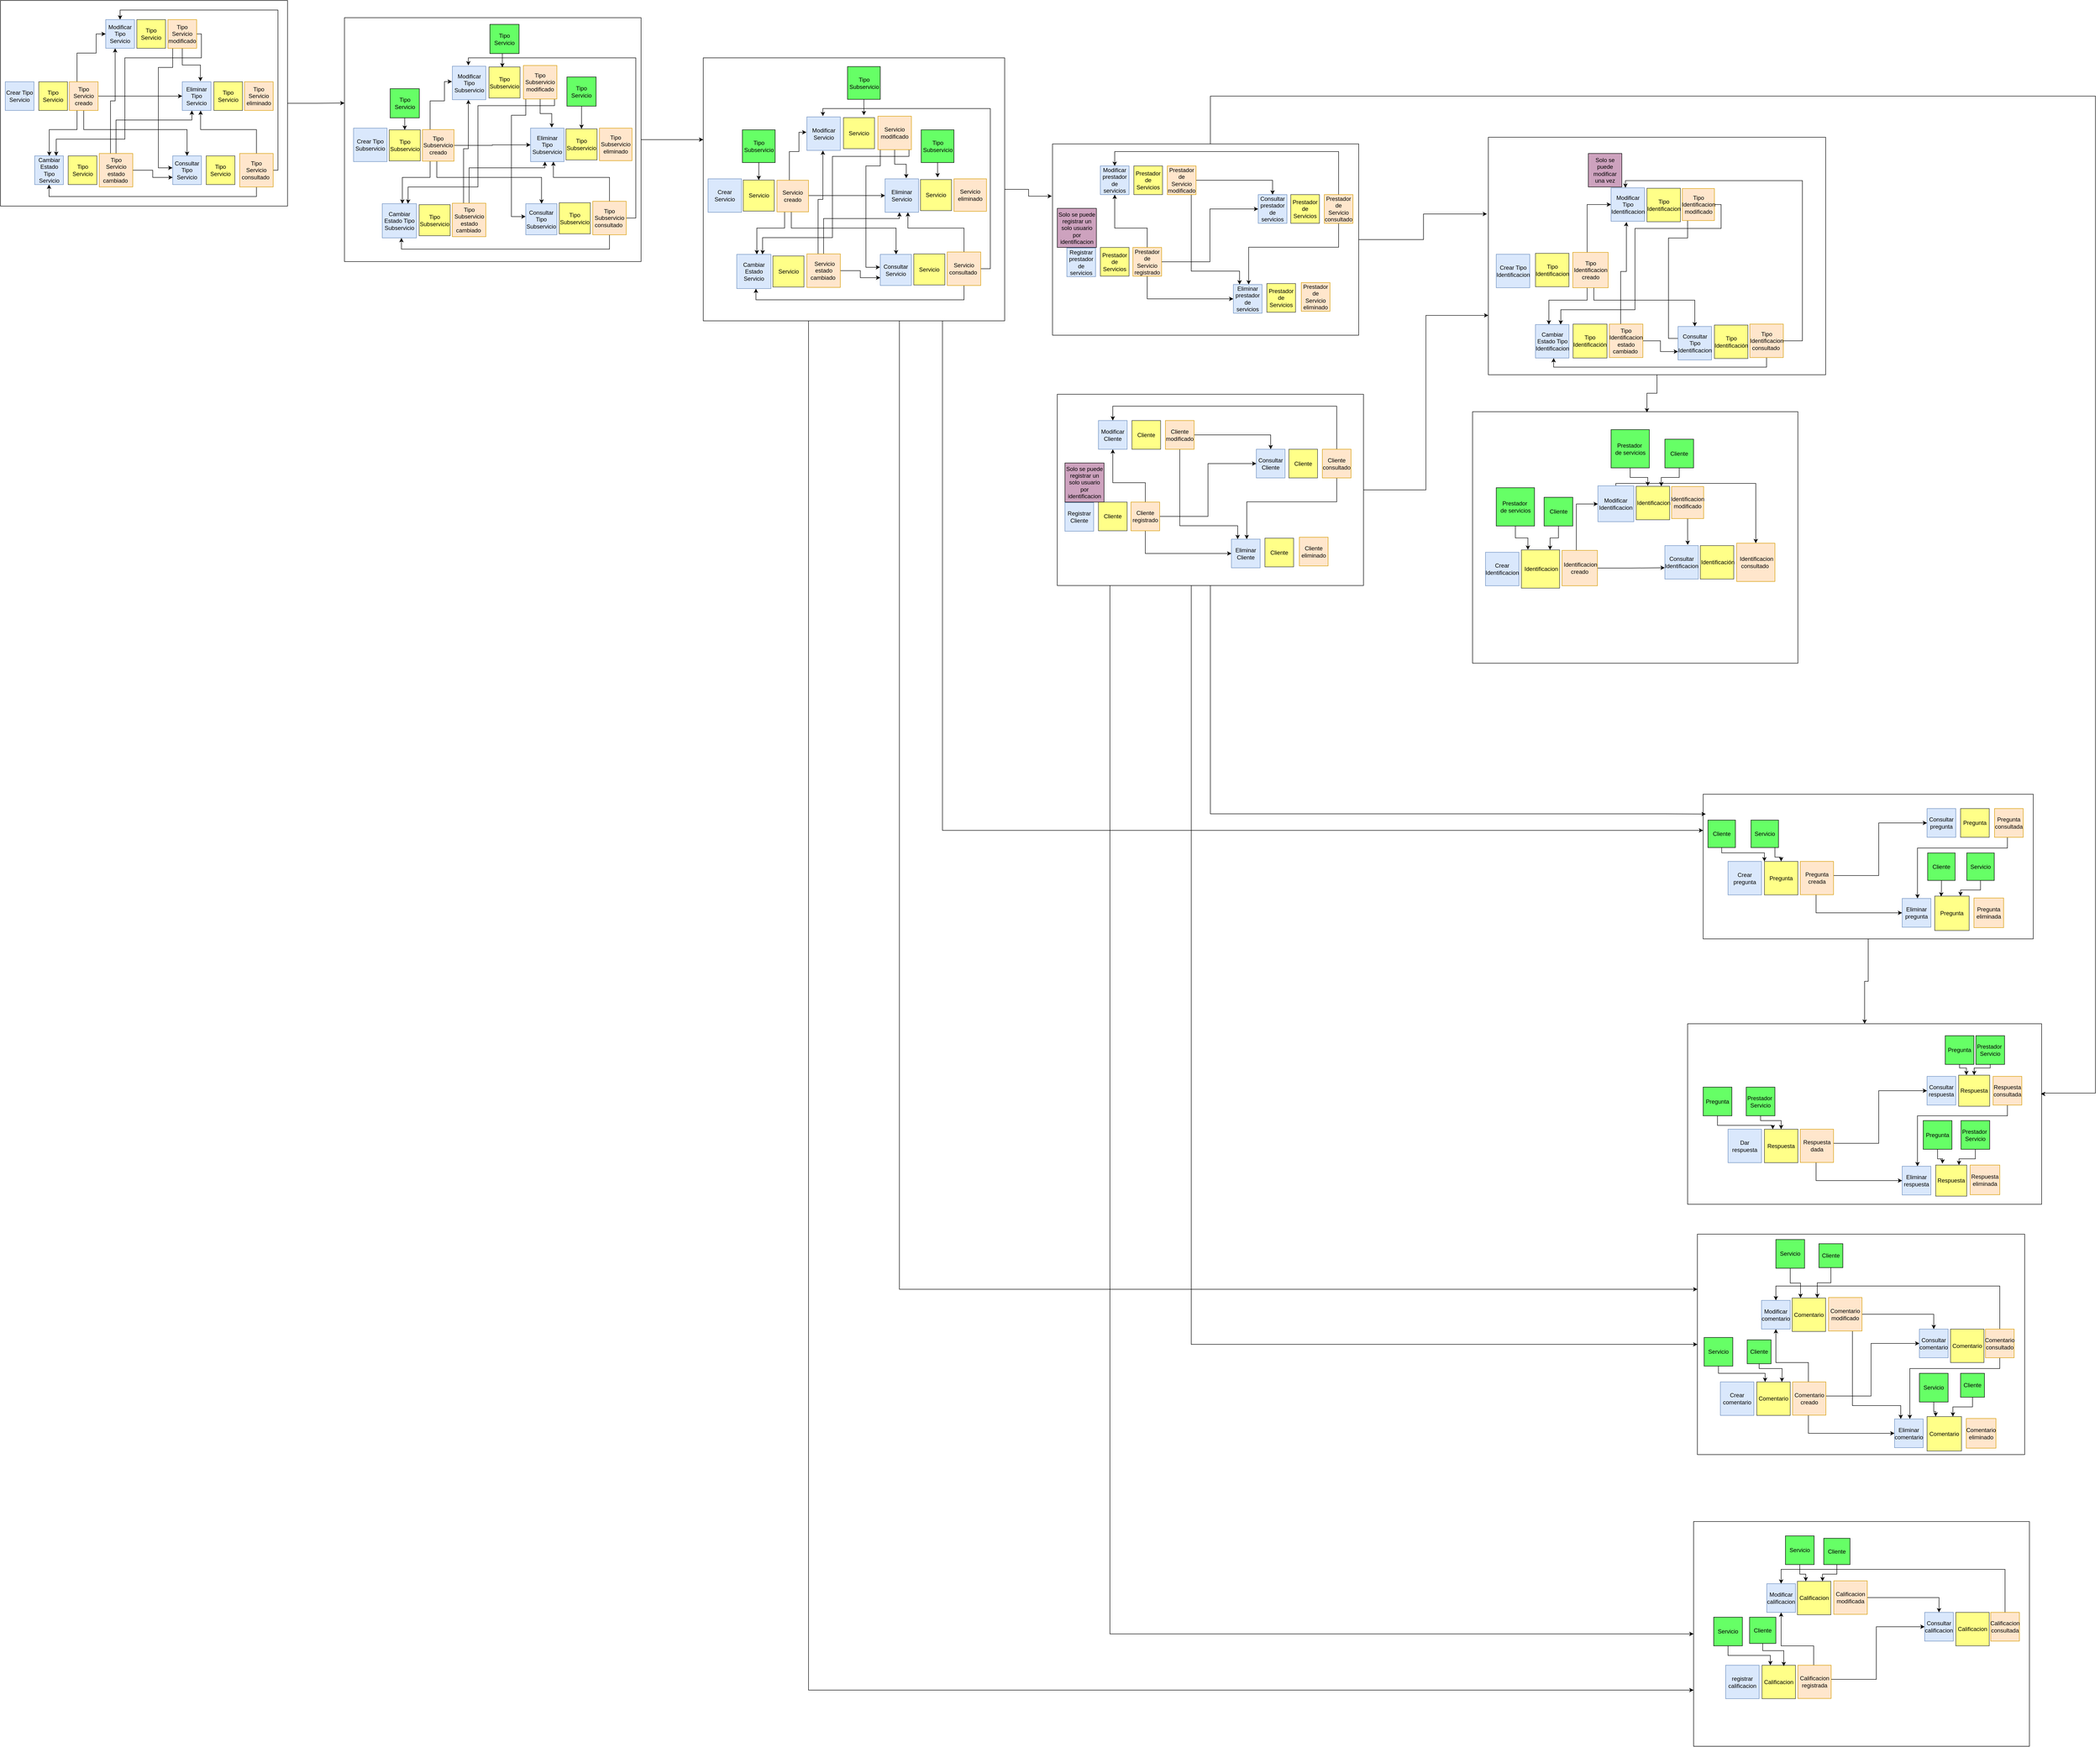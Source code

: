 <mxfile version="20.3.1" type="device"><diagram id="-Y3m5ooNXVty31zNaaM7" name="Página-1"><mxGraphModel dx="8848" dy="3579" grid="1" gridSize="10" guides="1" tooltips="1" connect="1" arrows="1" fold="1" page="1" pageScale="1" pageWidth="827" pageHeight="1169" math="0" shadow="0"><root><mxCell id="0"/><mxCell id="1" parent="0"/><mxCell id="Mb-ZuSxclDaPqT8CMn-W-9" value="Registrar prestador de servicios" style="whiteSpace=wrap;html=1;aspect=fixed;fillColor=#dae8fc;strokeColor=#6c8ebf;" parent="1" vertex="1"><mxGeometry x="-980" y="-612.5" width="60" height="60" as="geometry"/></mxCell><mxCell id="Mb-ZuSxclDaPqT8CMn-W-10" value="Crear Tipo Servicio&lt;span style=&quot;color: rgba(0, 0, 0, 0); font-family: monospace; font-size: 0px; text-align: start;&quot;&gt;%3CmxGraphModel%3E%3Croot%3E%3CmxCell%20id%3D%220%22%2F%3E%3CmxCell%20id%3D%221%22%20parent%3D%220%22%2F%3E%3CmxCell%20id%3D%222%22%20value%3D%22Tipo%20Servicio%22%20style%3D%22whiteSpace%3Dwrap%3Bhtml%3D1%3Baspect%3Dfixed%3BfillColor%3D%23ffff88%3BstrokeColor%3D%2336393d%3B%22%20vertex%3D%221%22%20parent%3D%221%22%3E%3CmxGeometry%20x%3D%22480%22%20y%3D%221045%22%20width%3D%2260%22%20height%3D%2260%22%20as%3D%22geometry%22%2F%3E%3C%2FmxCell%3E%3C%2Froot%3E%3C%2FmxGraphModel%3E&lt;/span&gt;" style="whiteSpace=wrap;html=1;aspect=fixed;fillColor=#dae8fc;strokeColor=#6c8ebf;" parent="1" vertex="1"><mxGeometry x="-3199" y="-960" width="60" height="60" as="geometry"/></mxCell><mxCell id="Mb-ZuSxclDaPqT8CMn-W-40" value="Prestador de Servicios" style="whiteSpace=wrap;html=1;aspect=fixed;fillColor=#ffff88;strokeColor=#36393d;" parent="1" vertex="1"><mxGeometry x="-910" y="-613.5" width="60" height="60" as="geometry"/></mxCell><mxCell id="Mb-ZuSxclDaPqT8CMn-W-41" value="Tipo Servicio" style="whiteSpace=wrap;html=1;aspect=fixed;fillColor=#ffff88;strokeColor=#36393d;" parent="1" vertex="1"><mxGeometry x="-3129" y="-960" width="60" height="60" as="geometry"/></mxCell><mxCell id="Mb-ZuSxclDaPqT8CMn-W-153" style="edgeStyle=orthogonalEdgeStyle;rounded=0;orthogonalLoop=1;jettySize=auto;html=1;entryX=0.5;entryY=1;entryDx=0;entryDy=0;fontColor=#8BBA8A;" parent="1" source="Mb-ZuSxclDaPqT8CMn-W-47" target="Mb-ZuSxclDaPqT8CMn-W-150" edge="1"><mxGeometry relative="1" as="geometry"><Array as="points"><mxPoint x="-812" y="-654"/><mxPoint x="-880" y="-654"/></Array></mxGeometry></mxCell><mxCell id="Mb-ZuSxclDaPqT8CMn-W-154" style="edgeStyle=orthogonalEdgeStyle;rounded=0;orthogonalLoop=1;jettySize=auto;html=1;entryX=0;entryY=0.5;entryDx=0;entryDy=0;fontColor=#8BBA8A;" parent="1" source="Mb-ZuSxclDaPqT8CMn-W-47" target="Mb-ZuSxclDaPqT8CMn-W-151" edge="1"><mxGeometry relative="1" as="geometry"><Array as="points"><mxPoint x="-681" y="-584"/><mxPoint x="-681" y="-694"/></Array></mxGeometry></mxCell><mxCell id="Mb-ZuSxclDaPqT8CMn-W-155" style="edgeStyle=orthogonalEdgeStyle;rounded=0;orthogonalLoop=1;jettySize=auto;html=1;entryX=0;entryY=0.5;entryDx=0;entryDy=0;fontColor=#8BBA8A;" parent="1" source="Mb-ZuSxclDaPqT8CMn-W-47" target="Mb-ZuSxclDaPqT8CMn-W-152" edge="1"><mxGeometry relative="1" as="geometry"><Array as="points"><mxPoint x="-812" y="-506"/></Array></mxGeometry></mxCell><mxCell id="Mb-ZuSxclDaPqT8CMn-W-47" value="Prestador de Servicio registrado" style="whiteSpace=wrap;html=1;aspect=fixed;fillColor=#ffe6cc;strokeColor=#d79b00;" parent="1" vertex="1"><mxGeometry x="-842" y="-613.5" width="60" height="60" as="geometry"/></mxCell><mxCell id="Mb-ZuSxclDaPqT8CMn-W-61" style="edgeStyle=orthogonalEdgeStyle;rounded=0;orthogonalLoop=1;jettySize=auto;html=1;entryX=0;entryY=0.5;entryDx=0;entryDy=0;fontColor=#8BBA8A;" parent="1" source="Mb-ZuSxclDaPqT8CMn-W-48" target="Mb-ZuSxclDaPqT8CMn-W-57" edge="1"><mxGeometry relative="1" as="geometry"><Array as="points"><mxPoint x="-3049" y="-1020"/><mxPoint x="-3009" y="-1020"/><mxPoint x="-3009" y="-1060"/></Array></mxGeometry></mxCell><mxCell id="Mb-ZuSxclDaPqT8CMn-W-62" style="edgeStyle=orthogonalEdgeStyle;rounded=0;orthogonalLoop=1;jettySize=auto;html=1;entryX=0;entryY=0.5;entryDx=0;entryDy=0;fontColor=#8BBA8A;" parent="1" source="Mb-ZuSxclDaPqT8CMn-W-48" target="Mb-ZuSxclDaPqT8CMn-W-58" edge="1"><mxGeometry relative="1" as="geometry"/></mxCell><mxCell id="Mb-ZuSxclDaPqT8CMn-W-63" style="edgeStyle=orthogonalEdgeStyle;rounded=0;orthogonalLoop=1;jettySize=auto;html=1;fontColor=#8BBA8A;" parent="1" source="Mb-ZuSxclDaPqT8CMn-W-48" target="Mb-ZuSxclDaPqT8CMn-W-60" edge="1"><mxGeometry relative="1" as="geometry"><Array as="points"><mxPoint x="-3049" y="-860"/><mxPoint x="-3107" y="-860"/></Array></mxGeometry></mxCell><mxCell id="Mb-ZuSxclDaPqT8CMn-W-64" style="edgeStyle=orthogonalEdgeStyle;rounded=0;orthogonalLoop=1;jettySize=auto;html=1;entryX=0.5;entryY=0;entryDx=0;entryDy=0;fontColor=#8BBA8A;" parent="1" source="Mb-ZuSxclDaPqT8CMn-W-48" target="Mb-ZuSxclDaPqT8CMn-W-59" edge="1"><mxGeometry relative="1" as="geometry"><Array as="points"><mxPoint x="-3035" y="-860"/><mxPoint x="-2819" y="-860"/></Array></mxGeometry></mxCell><mxCell id="Mb-ZuSxclDaPqT8CMn-W-48" value="Tipo Servicio creado" style="whiteSpace=wrap;html=1;aspect=fixed;fillColor=#ffe6cc;strokeColor=#d79b00;" parent="1" vertex="1"><mxGeometry x="-3065" y="-960" width="60" height="60" as="geometry"/></mxCell><mxCell id="Mb-ZuSxclDaPqT8CMn-W-65" style="edgeStyle=orthogonalEdgeStyle;rounded=0;orthogonalLoop=1;jettySize=auto;html=1;entryX=0.633;entryY=-0.017;entryDx=0;entryDy=0;entryPerimeter=0;fontColor=#8BBA8A;" parent="1" source="Mb-ZuSxclDaPqT8CMn-W-49" target="Mb-ZuSxclDaPqT8CMn-W-58" edge="1"><mxGeometry relative="1" as="geometry"/></mxCell><mxCell id="Mb-ZuSxclDaPqT8CMn-W-66" style="edgeStyle=orthogonalEdgeStyle;rounded=0;orthogonalLoop=1;jettySize=auto;html=1;entryX=-0.006;entryY=0.413;entryDx=0;entryDy=0;fontColor=#8BBA8A;entryPerimeter=0;" parent="1" source="Mb-ZuSxclDaPqT8CMn-W-49" target="Mb-ZuSxclDaPqT8CMn-W-59" edge="1"><mxGeometry relative="1" as="geometry"><Array as="points"><mxPoint x="-2849" y="-990"/><mxPoint x="-2879" y="-990"/><mxPoint x="-2879" y="-780"/><mxPoint x="-2849" y="-780"/></Array></mxGeometry></mxCell><mxCell id="Mb-ZuSxclDaPqT8CMn-W-67" style="edgeStyle=orthogonalEdgeStyle;rounded=0;orthogonalLoop=1;jettySize=auto;html=1;entryX=0.75;entryY=0;entryDx=0;entryDy=0;fontColor=#8BBA8A;exitX=1;exitY=0.5;exitDx=0;exitDy=0;" parent="1" source="Mb-ZuSxclDaPqT8CMn-W-49" target="Mb-ZuSxclDaPqT8CMn-W-60" edge="1"><mxGeometry relative="1" as="geometry"><Array as="points"><mxPoint x="-2789" y="-1060"/><mxPoint x="-2789" y="-1010"/><mxPoint x="-2949" y="-1010"/><mxPoint x="-2949" y="-840"/><mxPoint x="-3093" y="-840"/></Array></mxGeometry></mxCell><mxCell id="Mb-ZuSxclDaPqT8CMn-W-49" value="Tipo Servicio modificado" style="whiteSpace=wrap;html=1;aspect=fixed;fillColor=#ffe6cc;strokeColor=#d79b00;" parent="1" vertex="1"><mxGeometry x="-2859" y="-1090" width="60" height="60" as="geometry"/></mxCell><mxCell id="Mb-ZuSxclDaPqT8CMn-W-50" value="Tipo Servicio eliminado" style="whiteSpace=wrap;html=1;aspect=fixed;fillColor=#ffe6cc;strokeColor=#d79b00;" parent="1" vertex="1"><mxGeometry x="-2699" y="-960" width="60" height="60" as="geometry"/></mxCell><mxCell id="Mb-ZuSxclDaPqT8CMn-W-71" style="edgeStyle=orthogonalEdgeStyle;rounded=0;orthogonalLoop=1;jettySize=auto;html=1;entryX=0.639;entryY=1.003;entryDx=0;entryDy=0;entryPerimeter=0;fontColor=#8BBA8A;" parent="1" source="Mb-ZuSxclDaPqT8CMn-W-51" target="Mb-ZuSxclDaPqT8CMn-W-58" edge="1"><mxGeometry relative="1" as="geometry"><Array as="points"><mxPoint x="-2674" y="-860"/><mxPoint x="-2791" y="-860"/></Array></mxGeometry></mxCell><mxCell id="Mb-ZuSxclDaPqT8CMn-W-72" style="edgeStyle=orthogonalEdgeStyle;rounded=0;orthogonalLoop=1;jettySize=auto;html=1;fontColor=#8BBA8A;entryX=0.5;entryY=1;entryDx=0;entryDy=0;" parent="1" source="Mb-ZuSxclDaPqT8CMn-W-51" target="Mb-ZuSxclDaPqT8CMn-W-60" edge="1"><mxGeometry relative="1" as="geometry"><mxPoint x="-2909" y="-720.0" as="targetPoint"/><Array as="points"><mxPoint x="-2674" y="-720"/><mxPoint x="-3107" y="-720"/></Array></mxGeometry></mxCell><mxCell id="Mb-ZuSxclDaPqT8CMn-W-73" style="edgeStyle=orthogonalEdgeStyle;rounded=0;orthogonalLoop=1;jettySize=auto;html=1;fontColor=#8BBA8A;entryX=0.5;entryY=0;entryDx=0;entryDy=0;" parent="1" source="Mb-ZuSxclDaPqT8CMn-W-51" target="Mb-ZuSxclDaPqT8CMn-W-57" edge="1"><mxGeometry relative="1" as="geometry"><mxPoint x="-2729" y="-1190" as="targetPoint"/><Array as="points"><mxPoint x="-2629" y="-775"/><mxPoint x="-2629" y="-1110"/><mxPoint x="-2959" y="-1110"/></Array></mxGeometry></mxCell><mxCell id="Mb-ZuSxclDaPqT8CMn-W-51" value="Tipo Servicio consultado&amp;nbsp;" style="whiteSpace=wrap;html=1;aspect=fixed;fillColor=#ffe6cc;strokeColor=#d79b00;" parent="1" vertex="1"><mxGeometry x="-2709" y="-810" width="70" height="70" as="geometry"/></mxCell><mxCell id="Mb-ZuSxclDaPqT8CMn-W-68" style="edgeStyle=orthogonalEdgeStyle;rounded=0;orthogonalLoop=1;jettySize=auto;html=1;entryX=0;entryY=0.75;entryDx=0;entryDy=0;fontColor=#8BBA8A;" parent="1" source="Mb-ZuSxclDaPqT8CMn-W-52" target="Mb-ZuSxclDaPqT8CMn-W-59" edge="1"><mxGeometry relative="1" as="geometry"/></mxCell><mxCell id="Mb-ZuSxclDaPqT8CMn-W-69" style="edgeStyle=orthogonalEdgeStyle;rounded=0;orthogonalLoop=1;jettySize=auto;html=1;fontColor=#8BBA8A;" parent="1" source="Mb-ZuSxclDaPqT8CMn-W-52" target="Mb-ZuSxclDaPqT8CMn-W-58" edge="1"><mxGeometry relative="1" as="geometry"><mxPoint x="-2809" y="-900" as="targetPoint"/><Array as="points"><mxPoint x="-2968" y="-880"/><mxPoint x="-2809" y="-880"/></Array></mxGeometry></mxCell><mxCell id="Mb-ZuSxclDaPqT8CMn-W-70" style="edgeStyle=orthogonalEdgeStyle;rounded=0;orthogonalLoop=1;jettySize=auto;html=1;fontColor=#8BBA8A;entryX=0.328;entryY=0.999;entryDx=0;entryDy=0;entryPerimeter=0;" parent="1" source="Mb-ZuSxclDaPqT8CMn-W-52" target="Mb-ZuSxclDaPqT8CMn-W-57" edge="1"><mxGeometry relative="1" as="geometry"><mxPoint x="-2969" y="-1020" as="targetPoint"/><Array as="points"><mxPoint x="-2979" y="-920"/><mxPoint x="-2969" y="-920"/></Array></mxGeometry></mxCell><mxCell id="Mb-ZuSxclDaPqT8CMn-W-52" value="Tipo Servicio estado cambiado&amp;nbsp;" style="whiteSpace=wrap;html=1;aspect=fixed;fillColor=#ffe6cc;strokeColor=#d79b00;" parent="1" vertex="1"><mxGeometry x="-3002.5" y="-810" width="70" height="70" as="geometry"/></mxCell><mxCell id="Mb-ZuSxclDaPqT8CMn-W-53" value="Tipo Servicio" style="whiteSpace=wrap;html=1;aspect=fixed;fillColor=#ffff88;strokeColor=#36393d;" parent="1" vertex="1"><mxGeometry x="-2763" y="-960" width="60" height="60" as="geometry"/></mxCell><mxCell id="Mb-ZuSxclDaPqT8CMn-W-54" value="Tipo Servicio" style="whiteSpace=wrap;html=1;aspect=fixed;fillColor=#ffff88;strokeColor=#36393d;" parent="1" vertex="1"><mxGeometry x="-2924" y="-1090" width="60" height="60" as="geometry"/></mxCell><mxCell id="Mb-ZuSxclDaPqT8CMn-W-55" value="Tipo Servicio" style="whiteSpace=wrap;html=1;aspect=fixed;fillColor=#ffff88;strokeColor=#36393d;" parent="1" vertex="1"><mxGeometry x="-2779" y="-805" width="60" height="60" as="geometry"/></mxCell><mxCell id="Mb-ZuSxclDaPqT8CMn-W-56" value="Tipo Servicio" style="whiteSpace=wrap;html=1;aspect=fixed;fillColor=#ffff88;strokeColor=#36393d;" parent="1" vertex="1"><mxGeometry x="-3067.5" y="-805" width="60" height="60" as="geometry"/></mxCell><mxCell id="Mb-ZuSxclDaPqT8CMn-W-57" value="Modificar Tipo Servicio" style="whiteSpace=wrap;html=1;aspect=fixed;fillColor=#dae8fc;strokeColor=#6c8ebf;" parent="1" vertex="1"><mxGeometry x="-2989" y="-1090" width="60" height="60" as="geometry"/></mxCell><mxCell id="Mb-ZuSxclDaPqT8CMn-W-58" value="Eliminar Tipo Servicio" style="whiteSpace=wrap;html=1;aspect=fixed;fillColor=#dae8fc;strokeColor=#6c8ebf;" parent="1" vertex="1"><mxGeometry x="-2829" y="-960" width="60" height="60" as="geometry"/></mxCell><mxCell id="Mb-ZuSxclDaPqT8CMn-W-59" value="Consultar Tipo Servicio" style="whiteSpace=wrap;html=1;aspect=fixed;fillColor=#dae8fc;strokeColor=#6c8ebf;" parent="1" vertex="1"><mxGeometry x="-2849" y="-805" width="60" height="60" as="geometry"/></mxCell><mxCell id="Mb-ZuSxclDaPqT8CMn-W-60" value="Cambiar Estado Tipo Servicio" style="whiteSpace=wrap;html=1;aspect=fixed;fillColor=#dae8fc;strokeColor=#6c8ebf;" parent="1" vertex="1"><mxGeometry x="-3137.5" y="-805" width="60" height="60" as="geometry"/></mxCell><mxCell id="mLS0Zi70yTn4LdL_OHLd-98" style="edgeStyle=orthogonalEdgeStyle;rounded=0;orthogonalLoop=1;jettySize=auto;html=1;entryX=0;entryY=0.35;entryDx=0;entryDy=0;entryPerimeter=0;" parent="1" source="Mb-ZuSxclDaPqT8CMn-W-74" target="Mb-ZuSxclDaPqT8CMn-W-103" edge="1"><mxGeometry relative="1" as="geometry"/></mxCell><mxCell id="Mb-ZuSxclDaPqT8CMn-W-74" value="" style="rounded=0;whiteSpace=wrap;html=1;labelBackgroundColor=#030201;fillColor=none;" parent="1" vertex="1"><mxGeometry x="-3209" y="-1130" width="600" height="430" as="geometry"/></mxCell><mxCell id="Mb-ZuSxclDaPqT8CMn-W-75" value="Crear Tipo Subservicio&lt;span style=&quot;color: rgba(0, 0, 0, 0); font-family: monospace; font-size: 0px; text-align: start;&quot;&gt;%3CmxGraphModel%3E%3Croot%3E%3CmxCell%20id%3D%220%22%2F%3E%3CmxCell%20id%3D%221%22%20parent%3D%220%22%2F%3E%3CmxCell%20id%3D%222%22%20value%3D%22Tipo%20Servicio%22%20style%3D%22whiteSpace%3Dwrap%3Bhtml%3D1%3Baspect%3Dfixed%3BfillColor%3D%23ffff88%3BstrokeColor%3D%2336393d%3B%22%20vertex%3D%221%22%20parent%3D%221%22%3E%3CmxGeometry%20x%3D%22480%22%20y%3D%221045%22%20width%3D%2260%22%20height%3D%2260%22%20as%3D%22geometry%22%2F%3E%3C%2FmxCell%3E%3C%2Froot%3E%3C%2FmxGraphModel%3E&lt;/span&gt;" style="whiteSpace=wrap;html=1;aspect=fixed;fillColor=#dae8fc;strokeColor=#6c8ebf;" parent="1" vertex="1"><mxGeometry x="-2471" y="-863" width="70" height="70" as="geometry"/></mxCell><mxCell id="Mb-ZuSxclDaPqT8CMn-W-77" style="edgeStyle=orthogonalEdgeStyle;rounded=0;orthogonalLoop=1;jettySize=auto;html=1;entryX=-0.012;entryY=0.459;entryDx=0;entryDy=0;fontColor=#8BBA8A;entryPerimeter=0;" parent="1" source="Mb-ZuSxclDaPqT8CMn-W-81" target="Mb-ZuSxclDaPqT8CMn-W-99" edge="1"><mxGeometry relative="1" as="geometry"><Array as="points"><mxPoint x="-2311" y="-920"/><mxPoint x="-2281" y="-920"/><mxPoint x="-2281" y="-960"/></Array></mxGeometry></mxCell><mxCell id="Mb-ZuSxclDaPqT8CMn-W-78" style="edgeStyle=orthogonalEdgeStyle;rounded=0;orthogonalLoop=1;jettySize=auto;html=1;entryX=0;entryY=0.5;entryDx=0;entryDy=0;fontColor=#8BBA8A;" parent="1" source="Mb-ZuSxclDaPqT8CMn-W-81" target="Mb-ZuSxclDaPqT8CMn-W-100" edge="1"><mxGeometry relative="1" as="geometry"/></mxCell><mxCell id="Mb-ZuSxclDaPqT8CMn-W-79" style="edgeStyle=orthogonalEdgeStyle;rounded=0;orthogonalLoop=1;jettySize=auto;html=1;fontColor=#8BBA8A;" parent="1" source="Mb-ZuSxclDaPqT8CMn-W-81" target="Mb-ZuSxclDaPqT8CMn-W-102" edge="1"><mxGeometry relative="1" as="geometry"><Array as="points"><mxPoint x="-2311" y="-760"/><mxPoint x="-2369" y="-760"/></Array></mxGeometry></mxCell><mxCell id="Mb-ZuSxclDaPqT8CMn-W-80" style="edgeStyle=orthogonalEdgeStyle;rounded=0;orthogonalLoop=1;jettySize=auto;html=1;entryX=0.5;entryY=0;entryDx=0;entryDy=0;fontColor=#8BBA8A;" parent="1" source="Mb-ZuSxclDaPqT8CMn-W-81" target="Mb-ZuSxclDaPqT8CMn-W-101" edge="1"><mxGeometry relative="1" as="geometry"><Array as="points"><mxPoint x="-2297" y="-760"/><mxPoint x="-2078" y="-760"/><mxPoint x="-2078" y="-705"/></Array></mxGeometry></mxCell><mxCell id="Mb-ZuSxclDaPqT8CMn-W-81" value="Tipo Subservicio creado" style="whiteSpace=wrap;html=1;aspect=fixed;fillColor=#ffe6cc;strokeColor=#d79b00;" parent="1" vertex="1"><mxGeometry x="-2327" y="-860" width="66" height="66" as="geometry"/></mxCell><mxCell id="Mb-ZuSxclDaPqT8CMn-W-82" style="edgeStyle=orthogonalEdgeStyle;rounded=0;orthogonalLoop=1;jettySize=auto;html=1;entryX=0.633;entryY=-0.017;entryDx=0;entryDy=0;entryPerimeter=0;fontColor=#8BBA8A;" parent="1" source="Mb-ZuSxclDaPqT8CMn-W-85" target="Mb-ZuSxclDaPqT8CMn-W-100" edge="1"><mxGeometry relative="1" as="geometry"/></mxCell><mxCell id="Mb-ZuSxclDaPqT8CMn-W-83" style="edgeStyle=orthogonalEdgeStyle;rounded=0;orthogonalLoop=1;jettySize=auto;html=1;entryX=-0.006;entryY=0.413;entryDx=0;entryDy=0;fontColor=#8BBA8A;entryPerimeter=0;" parent="1" source="Mb-ZuSxclDaPqT8CMn-W-85" target="Mb-ZuSxclDaPqT8CMn-W-101" edge="1"><mxGeometry relative="1" as="geometry"><Array as="points"><mxPoint x="-2111" y="-890"/><mxPoint x="-2141" y="-890"/><mxPoint x="-2141" y="-678"/><mxPoint x="-2121" y="-678"/></Array></mxGeometry></mxCell><mxCell id="Mb-ZuSxclDaPqT8CMn-W-84" style="edgeStyle=orthogonalEdgeStyle;rounded=0;orthogonalLoop=1;jettySize=auto;html=1;entryX=0.75;entryY=0;entryDx=0;entryDy=0;fontColor=#8BBA8A;exitX=1;exitY=0.5;exitDx=0;exitDy=0;" parent="1" source="Mb-ZuSxclDaPqT8CMn-W-85" target="Mb-ZuSxclDaPqT8CMn-W-102" edge="1"><mxGeometry relative="1" as="geometry"><Array as="points"><mxPoint x="-2051" y="-960"/><mxPoint x="-2051" y="-910"/><mxPoint x="-2211" y="-910"/><mxPoint x="-2211" y="-740"/><mxPoint x="-2357" y="-740"/><mxPoint x="-2357" y="-710"/><mxPoint x="-2357" y="-710"/></Array></mxGeometry></mxCell><mxCell id="Mb-ZuSxclDaPqT8CMn-W-85" value="Tipo Subservicio modificado" style="whiteSpace=wrap;html=1;aspect=fixed;fillColor=#ffe6cc;strokeColor=#d79b00;" parent="1" vertex="1"><mxGeometry x="-2116" y="-994" width="70" height="70" as="geometry"/></mxCell><mxCell id="Mb-ZuSxclDaPqT8CMn-W-86" value="Tipo Subservicio eliminado" style="whiteSpace=wrap;html=1;aspect=fixed;fillColor=#ffe6cc;strokeColor=#d79b00;" parent="1" vertex="1"><mxGeometry x="-1957" y="-863" width="68" height="68" as="geometry"/></mxCell><mxCell id="Mb-ZuSxclDaPqT8CMn-W-87" style="edgeStyle=orthogonalEdgeStyle;rounded=0;orthogonalLoop=1;jettySize=auto;html=1;entryX=0.682;entryY=0.998;entryDx=0;entryDy=0;entryPerimeter=0;fontColor=#8BBA8A;" parent="1" source="Mb-ZuSxclDaPqT8CMn-W-90" target="Mb-ZuSxclDaPqT8CMn-W-100" edge="1"><mxGeometry relative="1" as="geometry"><Array as="points"><mxPoint x="-1936" y="-760"/><mxPoint x="-2053" y="-760"/></Array></mxGeometry></mxCell><mxCell id="Mb-ZuSxclDaPqT8CMn-W-88" style="edgeStyle=orthogonalEdgeStyle;rounded=0;orthogonalLoop=1;jettySize=auto;html=1;fontColor=#8BBA8A;entryX=0.561;entryY=1.002;entryDx=0;entryDy=0;entryPerimeter=0;" parent="1" source="Mb-ZuSxclDaPqT8CMn-W-90" target="Mb-ZuSxclDaPqT8CMn-W-102" edge="1"><mxGeometry relative="1" as="geometry"><mxPoint x="-2171" y="-620.0" as="targetPoint"/><Array as="points"><mxPoint x="-1936" y="-610"/><mxPoint x="-2371" y="-610"/></Array></mxGeometry></mxCell><mxCell id="Mb-ZuSxclDaPqT8CMn-W-89" style="edgeStyle=orthogonalEdgeStyle;rounded=0;orthogonalLoop=1;jettySize=auto;html=1;fontColor=#8BBA8A;entryX=0.479;entryY=-0.023;entryDx=0;entryDy=0;entryPerimeter=0;" parent="1" source="Mb-ZuSxclDaPqT8CMn-W-90" target="Mb-ZuSxclDaPqT8CMn-W-99" edge="1"><mxGeometry relative="1" as="geometry"><mxPoint x="-2231" y="-1000" as="targetPoint"/><Array as="points"><mxPoint x="-1881" y="-675"/><mxPoint x="-1881" y="-1010"/><mxPoint x="-2231" y="-1010"/></Array></mxGeometry></mxCell><mxCell id="Mb-ZuSxclDaPqT8CMn-W-90" value="Tipo Subservicio consultado&amp;nbsp;" style="whiteSpace=wrap;html=1;aspect=fixed;fillColor=#ffe6cc;strokeColor=#d79b00;" parent="1" vertex="1"><mxGeometry x="-1971" y="-710" width="70" height="70" as="geometry"/></mxCell><mxCell id="Mb-ZuSxclDaPqT8CMn-W-92" style="edgeStyle=orthogonalEdgeStyle;rounded=0;orthogonalLoop=1;jettySize=auto;html=1;fontColor=#8BBA8A;" parent="1" source="Mb-ZuSxclDaPqT8CMn-W-94" target="Mb-ZuSxclDaPqT8CMn-W-100" edge="1"><mxGeometry relative="1" as="geometry"><mxPoint x="-2071" y="-800" as="targetPoint"/><Array as="points"><mxPoint x="-2230" y="-780"/><mxPoint x="-2071" y="-780"/></Array></mxGeometry></mxCell><mxCell id="Mb-ZuSxclDaPqT8CMn-W-93" style="edgeStyle=orthogonalEdgeStyle;rounded=0;orthogonalLoop=1;jettySize=auto;html=1;fontColor=#8BBA8A;entryX=0.479;entryY=1.004;entryDx=0;entryDy=0;entryPerimeter=0;" parent="1" source="Mb-ZuSxclDaPqT8CMn-W-94" target="Mb-ZuSxclDaPqT8CMn-W-99" edge="1"><mxGeometry relative="1" as="geometry"><mxPoint x="-2231" y="-920" as="targetPoint"/><Array as="points"><mxPoint x="-2241" y="-820"/><mxPoint x="-2231" y="-820"/></Array></mxGeometry></mxCell><mxCell id="Mb-ZuSxclDaPqT8CMn-W-94" value="Tipo Subservicio estado cambiado&amp;nbsp;" style="whiteSpace=wrap;html=1;aspect=fixed;fillColor=#ffe6cc;strokeColor=#d79b00;" parent="1" vertex="1"><mxGeometry x="-2264.5" y="-706" width="70" height="70" as="geometry"/></mxCell><mxCell id="Mb-ZuSxclDaPqT8CMn-W-96" value="Tipo Subservicio" style="whiteSpace=wrap;html=1;aspect=fixed;fillColor=#ffff88;strokeColor=#36393d;" parent="1" vertex="1"><mxGeometry x="-2188" y="-991" width="65" height="65" as="geometry"/></mxCell><mxCell id="Mb-ZuSxclDaPqT8CMn-W-99" value="Modificar Tipo Subservicio" style="whiteSpace=wrap;html=1;aspect=fixed;fillColor=#dae8fc;strokeColor=#6c8ebf;" parent="1" vertex="1"><mxGeometry x="-2264.5" y="-992.5" width="70" height="70" as="geometry"/></mxCell><mxCell id="Mb-ZuSxclDaPqT8CMn-W-100" value="Eliminar Tipo Subservicio" style="whiteSpace=wrap;html=1;aspect=fixed;fillColor=#dae8fc;strokeColor=#6c8ebf;" parent="1" vertex="1"><mxGeometry x="-2101" y="-863" width="70" height="70" as="geometry"/></mxCell><mxCell id="Mb-ZuSxclDaPqT8CMn-W-101" value="Consultar Tipo Subservicio" style="whiteSpace=wrap;html=1;aspect=fixed;fillColor=#dae8fc;strokeColor=#6c8ebf;" parent="1" vertex="1"><mxGeometry x="-2111" y="-705" width="65" height="65" as="geometry"/></mxCell><mxCell id="Mb-ZuSxclDaPqT8CMn-W-102" value="Cambiar Estado Tipo Subservicio" style="whiteSpace=wrap;html=1;aspect=fixed;fillColor=#dae8fc;strokeColor=#6c8ebf;" parent="1" vertex="1"><mxGeometry x="-2411" y="-705" width="71.5" height="71.5" as="geometry"/></mxCell><mxCell id="Mb-ZuSxclDaPqT8CMn-W-104" value="Tipo Subservicio" style="whiteSpace=wrap;html=1;aspect=fixed;fillColor=#ffff88;strokeColor=#36393d;" parent="1" vertex="1"><mxGeometry x="-2396.5" y="-859.5" width="65" height="65" as="geometry"/></mxCell><mxCell id="Mb-ZuSxclDaPqT8CMn-W-105" value="Tipo Subservicio" style="whiteSpace=wrap;html=1;aspect=fixed;fillColor=#ffff88;strokeColor=#36393d;" parent="1" vertex="1"><mxGeometry x="-2334" y="-703" width="65" height="65" as="geometry"/></mxCell><mxCell id="Mb-ZuSxclDaPqT8CMn-W-106" value="Tipo Subservicio" style="whiteSpace=wrap;html=1;aspect=fixed;fillColor=#ffff88;strokeColor=#36393d;" parent="1" vertex="1"><mxGeometry x="-2041" y="-707" width="65" height="65" as="geometry"/></mxCell><mxCell id="Mb-ZuSxclDaPqT8CMn-W-107" value="Tipo Subservicio" style="whiteSpace=wrap;html=1;aspect=fixed;fillColor=#ffff88;strokeColor=#36393d;" parent="1" vertex="1"><mxGeometry x="-2027" y="-861.5" width="65" height="65" as="geometry"/></mxCell><mxCell id="Mb-ZuSxclDaPqT8CMn-W-109" value="Crear Servicio&lt;span style=&quot;color: rgba(0, 0, 0, 0); font-family: monospace; font-size: 0px; text-align: start;&quot;&gt;%3CmxGraphModel%3E%3Croot%3E%3CmxCell%20id%3D%220%22%2F%3E%3CmxCell%20id%3D%221%22%20parent%3D%220%22%2F%3E%3CmxCell%20id%3D%222%22%20value%3D%22Tipo%20Servicio%22%20style%3D%22whiteSpace%3Dwrap%3Bhtml%3D1%3Baspect%3Dfixed%3BfillColor%3D%23ffff88%3BstrokeColor%3D%2336393d%3B%22%20vertex%3D%221%22%20parent%3D%221%22%3E%3CmxGeometry%20x%3D%22480%22%20y%3D%221045%22%20width%3D%2260%22%20height%3D%2260%22%20as%3D%22geometry%22%2F%3E%3C%2FmxCell%3E%3C%2Froot%3E%3C%2FmxGraphModel%3E&lt;/span&gt;" style="whiteSpace=wrap;html=1;aspect=fixed;fillColor=#dae8fc;strokeColor=#6c8ebf;" parent="1" vertex="1"><mxGeometry x="-1730" y="-757" width="70" height="70" as="geometry"/></mxCell><mxCell id="Mb-ZuSxclDaPqT8CMn-W-110" style="edgeStyle=orthogonalEdgeStyle;rounded=0;orthogonalLoop=1;jettySize=auto;html=1;entryX=-0.012;entryY=0.459;entryDx=0;entryDy=0;fontColor=#8BBA8A;entryPerimeter=0;" parent="1" source="Mb-ZuSxclDaPqT8CMn-W-114" target="Mb-ZuSxclDaPqT8CMn-W-129" edge="1"><mxGeometry relative="1" as="geometry"><Array as="points"><mxPoint x="-1560" y="-814"/><mxPoint x="-1540" y="-814"/><mxPoint x="-1540" y="-854"/></Array></mxGeometry></mxCell><mxCell id="Mb-ZuSxclDaPqT8CMn-W-111" style="edgeStyle=orthogonalEdgeStyle;rounded=0;orthogonalLoop=1;jettySize=auto;html=1;entryX=0;entryY=0.5;entryDx=0;entryDy=0;fontColor=#8BBA8A;" parent="1" source="Mb-ZuSxclDaPqT8CMn-W-114" target="Mb-ZuSxclDaPqT8CMn-W-130" edge="1"><mxGeometry relative="1" as="geometry"><Array as="points"><mxPoint x="-1360" y="-722"/><mxPoint x="-1360" y="-722"/></Array></mxGeometry></mxCell><mxCell id="Mb-ZuSxclDaPqT8CMn-W-112" style="edgeStyle=orthogonalEdgeStyle;rounded=0;orthogonalLoop=1;jettySize=auto;html=1;fontColor=#8BBA8A;" parent="1" source="Mb-ZuSxclDaPqT8CMn-W-114" target="Mb-ZuSxclDaPqT8CMn-W-132" edge="1"><mxGeometry relative="1" as="geometry"><Array as="points"><mxPoint x="-1570" y="-654"/><mxPoint x="-1628" y="-654"/></Array></mxGeometry></mxCell><mxCell id="Mb-ZuSxclDaPqT8CMn-W-113" style="edgeStyle=orthogonalEdgeStyle;rounded=0;orthogonalLoop=1;jettySize=auto;html=1;entryX=0.5;entryY=0;entryDx=0;entryDy=0;fontColor=#8BBA8A;" parent="1" source="Mb-ZuSxclDaPqT8CMn-W-114" target="Mb-ZuSxclDaPqT8CMn-W-131" edge="1"><mxGeometry relative="1" as="geometry"><Array as="points"><mxPoint x="-1556" y="-654"/><mxPoint x="-1337" y="-654"/><mxPoint x="-1337" y="-599"/></Array></mxGeometry></mxCell><mxCell id="Mb-ZuSxclDaPqT8CMn-W-114" value="Servicio creado" style="whiteSpace=wrap;html=1;aspect=fixed;fillColor=#ffe6cc;strokeColor=#d79b00;" parent="1" vertex="1"><mxGeometry x="-1586" y="-754" width="66" height="66" as="geometry"/></mxCell><mxCell id="Mb-ZuSxclDaPqT8CMn-W-115" style="edgeStyle=orthogonalEdgeStyle;rounded=0;orthogonalLoop=1;jettySize=auto;html=1;entryX=0.633;entryY=-0.017;entryDx=0;entryDy=0;entryPerimeter=0;fontColor=#8BBA8A;" parent="1" source="Mb-ZuSxclDaPqT8CMn-W-118" target="Mb-ZuSxclDaPqT8CMn-W-130" edge="1"><mxGeometry relative="1" as="geometry"/></mxCell><mxCell id="Mb-ZuSxclDaPqT8CMn-W-116" style="edgeStyle=orthogonalEdgeStyle;rounded=0;orthogonalLoop=1;jettySize=auto;html=1;entryX=-0.006;entryY=0.413;entryDx=0;entryDy=0;fontColor=#8BBA8A;entryPerimeter=0;" parent="1" source="Mb-ZuSxclDaPqT8CMn-W-118" target="Mb-ZuSxclDaPqT8CMn-W-131" edge="1"><mxGeometry relative="1" as="geometry"><Array as="points"><mxPoint x="-1370" y="-784"/><mxPoint x="-1400" y="-784"/><mxPoint x="-1400" y="-572"/><mxPoint x="-1380" y="-572"/></Array></mxGeometry></mxCell><mxCell id="Mb-ZuSxclDaPqT8CMn-W-117" style="edgeStyle=orthogonalEdgeStyle;rounded=0;orthogonalLoop=1;jettySize=auto;html=1;entryX=0.75;entryY=0;entryDx=0;entryDy=0;fontColor=#8BBA8A;exitX=1;exitY=0.5;exitDx=0;exitDy=0;" parent="1" source="Mb-ZuSxclDaPqT8CMn-W-118" target="Mb-ZuSxclDaPqT8CMn-W-132" edge="1"><mxGeometry relative="1" as="geometry"><Array as="points"><mxPoint x="-1310" y="-854"/><mxPoint x="-1310" y="-804"/><mxPoint x="-1470" y="-804"/><mxPoint x="-1470" y="-634"/><mxPoint x="-1616" y="-634"/><mxPoint x="-1616" y="-604"/><mxPoint x="-1616" y="-604"/></Array></mxGeometry></mxCell><mxCell id="Mb-ZuSxclDaPqT8CMn-W-118" value="Servicio modificado" style="whiteSpace=wrap;html=1;aspect=fixed;fillColor=#ffe6cc;strokeColor=#d79b00;" parent="1" vertex="1"><mxGeometry x="-1375" y="-888" width="70" height="70" as="geometry"/></mxCell><mxCell id="Mb-ZuSxclDaPqT8CMn-W-119" value="Servicio eliminado" style="whiteSpace=wrap;html=1;aspect=fixed;fillColor=#ffe6cc;strokeColor=#d79b00;" parent="1" vertex="1"><mxGeometry x="-1216" y="-757" width="68" height="68" as="geometry"/></mxCell><mxCell id="Mb-ZuSxclDaPqT8CMn-W-120" style="edgeStyle=orthogonalEdgeStyle;rounded=0;orthogonalLoop=1;jettySize=auto;html=1;entryX=0.682;entryY=0.998;entryDx=0;entryDy=0;entryPerimeter=0;fontColor=#8BBA8A;" parent="1" source="Mb-ZuSxclDaPqT8CMn-W-123" target="Mb-ZuSxclDaPqT8CMn-W-130" edge="1"><mxGeometry relative="1" as="geometry"><Array as="points"><mxPoint x="-1195" y="-654"/><mxPoint x="-1312" y="-654"/></Array></mxGeometry></mxCell><mxCell id="Mb-ZuSxclDaPqT8CMn-W-121" style="edgeStyle=orthogonalEdgeStyle;rounded=0;orthogonalLoop=1;jettySize=auto;html=1;fontColor=#8BBA8A;entryX=0.561;entryY=1.002;entryDx=0;entryDy=0;entryPerimeter=0;" parent="1" source="Mb-ZuSxclDaPqT8CMn-W-123" target="Mb-ZuSxclDaPqT8CMn-W-132" edge="1"><mxGeometry relative="1" as="geometry"><mxPoint x="-1430" y="-514.0" as="targetPoint"/><Array as="points"><mxPoint x="-1195" y="-504"/><mxPoint x="-1630" y="-504"/></Array></mxGeometry></mxCell><mxCell id="Mb-ZuSxclDaPqT8CMn-W-122" style="edgeStyle=orthogonalEdgeStyle;rounded=0;orthogonalLoop=1;jettySize=auto;html=1;fontColor=#8BBA8A;entryX=0.479;entryY=-0.023;entryDx=0;entryDy=0;entryPerimeter=0;" parent="1" source="Mb-ZuSxclDaPqT8CMn-W-123" target="Mb-ZuSxclDaPqT8CMn-W-129" edge="1"><mxGeometry relative="1" as="geometry"><mxPoint x="-1490" y="-894" as="targetPoint"/><Array as="points"><mxPoint x="-1140" y="-569"/><mxPoint x="-1140" y="-904"/><mxPoint x="-1490" y="-904"/></Array></mxGeometry></mxCell><mxCell id="Mb-ZuSxclDaPqT8CMn-W-123" value="Servicio consultado&amp;nbsp;" style="whiteSpace=wrap;html=1;aspect=fixed;fillColor=#ffe6cc;strokeColor=#d79b00;" parent="1" vertex="1"><mxGeometry x="-1230" y="-604" width="70" height="70" as="geometry"/></mxCell><mxCell id="Mb-ZuSxclDaPqT8CMn-W-124" style="edgeStyle=orthogonalEdgeStyle;rounded=0;orthogonalLoop=1;jettySize=auto;html=1;entryX=0;entryY=0.75;entryDx=0;entryDy=0;fontColor=#8BBA8A;" parent="1" source="Mb-ZuSxclDaPqT8CMn-W-127" target="Mb-ZuSxclDaPqT8CMn-W-131" edge="1"><mxGeometry relative="1" as="geometry"/></mxCell><mxCell id="Mb-ZuSxclDaPqT8CMn-W-125" style="edgeStyle=orthogonalEdgeStyle;rounded=0;orthogonalLoop=1;jettySize=auto;html=1;fontColor=#8BBA8A;" parent="1" source="Mb-ZuSxclDaPqT8CMn-W-127" target="Mb-ZuSxclDaPqT8CMn-W-130" edge="1"><mxGeometry relative="1" as="geometry"><mxPoint x="-1330" y="-694" as="targetPoint"/><Array as="points"><mxPoint x="-1489" y="-674"/><mxPoint x="-1330" y="-674"/></Array></mxGeometry></mxCell><mxCell id="Mb-ZuSxclDaPqT8CMn-W-126" style="edgeStyle=orthogonalEdgeStyle;rounded=0;orthogonalLoop=1;jettySize=auto;html=1;fontColor=#8BBA8A;entryX=0.479;entryY=1.004;entryDx=0;entryDy=0;entryPerimeter=0;" parent="1" source="Mb-ZuSxclDaPqT8CMn-W-127" target="Mb-ZuSxclDaPqT8CMn-W-129" edge="1"><mxGeometry relative="1" as="geometry"><mxPoint x="-1490" y="-814" as="targetPoint"/><Array as="points"><mxPoint x="-1500" y="-714"/><mxPoint x="-1490" y="-714"/></Array></mxGeometry></mxCell><mxCell id="Mb-ZuSxclDaPqT8CMn-W-127" value="&amp;nbsp;Servicio estado cambiado&amp;nbsp;" style="whiteSpace=wrap;html=1;aspect=fixed;fillColor=#ffe6cc;strokeColor=#d79b00;" parent="1" vertex="1"><mxGeometry x="-1523.5" y="-600" width="70" height="70" as="geometry"/></mxCell><mxCell id="Mb-ZuSxclDaPqT8CMn-W-128" value="Servicio" style="whiteSpace=wrap;html=1;aspect=fixed;fillColor=#ffff88;strokeColor=#36393d;" parent="1" vertex="1"><mxGeometry x="-1447" y="-885" width="65" height="65" as="geometry"/></mxCell><mxCell id="Mb-ZuSxclDaPqT8CMn-W-129" value="Modificar Servicio" style="whiteSpace=wrap;html=1;aspect=fixed;fillColor=#dae8fc;strokeColor=#6c8ebf;" parent="1" vertex="1"><mxGeometry x="-1523.5" y="-886.5" width="70" height="70" as="geometry"/></mxCell><mxCell id="Mb-ZuSxclDaPqT8CMn-W-130" value="Eliminar Servicio" style="whiteSpace=wrap;html=1;aspect=fixed;fillColor=#dae8fc;strokeColor=#6c8ebf;" parent="1" vertex="1"><mxGeometry x="-1360" y="-757" width="70" height="70" as="geometry"/></mxCell><mxCell id="Mb-ZuSxclDaPqT8CMn-W-131" value="Consultar Servicio" style="whiteSpace=wrap;html=1;aspect=fixed;fillColor=#dae8fc;strokeColor=#6c8ebf;" parent="1" vertex="1"><mxGeometry x="-1370" y="-599" width="65" height="65" as="geometry"/></mxCell><mxCell id="Mb-ZuSxclDaPqT8CMn-W-132" value="Cambiar Estado Servicio" style="whiteSpace=wrap;html=1;aspect=fixed;fillColor=#dae8fc;strokeColor=#6c8ebf;" parent="1" vertex="1"><mxGeometry x="-1670" y="-599" width="71.5" height="71.5" as="geometry"/></mxCell><mxCell id="mLS0Zi70yTn4LdL_OHLd-100" style="edgeStyle=orthogonalEdgeStyle;rounded=0;orthogonalLoop=1;jettySize=auto;html=1;entryX=-0.002;entryY=0.273;entryDx=0;entryDy=0;entryPerimeter=0;" parent="1" source="Mb-ZuSxclDaPqT8CMn-W-133" target="Mb-ZuSxclDaPqT8CMn-W-161" edge="1"><mxGeometry relative="1" as="geometry"/></mxCell><mxCell id="mLS0Zi70yTn4LdL_OHLd-106" style="edgeStyle=orthogonalEdgeStyle;rounded=0;orthogonalLoop=1;jettySize=auto;html=1;entryX=0;entryY=0.25;entryDx=0;entryDy=0;" parent="1" source="Mb-ZuSxclDaPqT8CMn-W-133" target="Mb-ZuSxclDaPqT8CMn-W-308" edge="1"><mxGeometry relative="1" as="geometry"><Array as="points"><mxPoint x="-1240" y="606"/></Array></mxGeometry></mxCell><mxCell id="mLS0Zi70yTn4LdL_OHLd-112" style="edgeStyle=orthogonalEdgeStyle;rounded=0;orthogonalLoop=1;jettySize=auto;html=1;entryX=0;entryY=0.25;entryDx=0;entryDy=0;" parent="1" source="Mb-ZuSxclDaPqT8CMn-W-133" target="Mb-ZuSxclDaPqT8CMn-W-266" edge="1"><mxGeometry relative="1" as="geometry"><Array as="points"><mxPoint x="-1330" y="1565"/></Array></mxGeometry></mxCell><mxCell id="mLS0Zi70yTn4LdL_OHLd-113" style="edgeStyle=orthogonalEdgeStyle;rounded=0;orthogonalLoop=1;jettySize=auto;html=1;entryX=0;entryY=0.75;entryDx=0;entryDy=0;" parent="1" source="Mb-ZuSxclDaPqT8CMn-W-133" target="Mb-ZuSxclDaPqT8CMn-W-287" edge="1"><mxGeometry relative="1" as="geometry"><Array as="points"><mxPoint x="-1520" y="2404"/></Array></mxGeometry></mxCell><mxCell id="Mb-ZuSxclDaPqT8CMn-W-133" value="" style="rounded=0;whiteSpace=wrap;html=1;labelBackgroundColor=#030201;fillColor=none;" parent="1" vertex="1"><mxGeometry x="-1740" y="-1010" width="630" height="550" as="geometry"/></mxCell><mxCell id="Mb-ZuSxclDaPqT8CMn-W-137" value="Servicio" style="whiteSpace=wrap;html=1;aspect=fixed;fillColor=#ffff88;strokeColor=#36393d;" parent="1" vertex="1"><mxGeometry x="-1286" y="-755.5" width="65" height="65" as="geometry"/></mxCell><mxCell id="Mb-ZuSxclDaPqT8CMn-W-138" value="Servicio" style="whiteSpace=wrap;html=1;aspect=fixed;fillColor=#ffff88;strokeColor=#36393d;" parent="1" vertex="1"><mxGeometry x="-1300" y="-600" width="65" height="65" as="geometry"/></mxCell><mxCell id="Mb-ZuSxclDaPqT8CMn-W-139" value="Servicio" style="whiteSpace=wrap;html=1;aspect=fixed;fillColor=#ffff88;strokeColor=#36393d;" parent="1" vertex="1"><mxGeometry x="-1594.5" y="-595.75" width="65" height="65" as="geometry"/></mxCell><mxCell id="Mb-ZuSxclDaPqT8CMn-W-140" value="Servicio" style="whiteSpace=wrap;html=1;aspect=fixed;fillColor=#ffff88;strokeColor=#36393d;" parent="1" vertex="1"><mxGeometry x="-1656.5" y="-754.5" width="65" height="65" as="geometry"/></mxCell><mxCell id="Mb-ZuSxclDaPqT8CMn-W-157" style="edgeStyle=orthogonalEdgeStyle;rounded=0;orthogonalLoop=1;jettySize=auto;html=1;entryX=0.5;entryY=0;entryDx=0;entryDy=0;fontColor=#8BBA8A;" parent="1" source="Mb-ZuSxclDaPqT8CMn-W-142" target="Mb-ZuSxclDaPqT8CMn-W-150" edge="1"><mxGeometry relative="1" as="geometry"><Array as="points"><mxPoint x="-412" y="-814"/><mxPoint x="-880" y="-814"/></Array></mxGeometry></mxCell><mxCell id="Mb-ZuSxclDaPqT8CMn-W-158" style="edgeStyle=orthogonalEdgeStyle;rounded=0;orthogonalLoop=1;jettySize=auto;html=1;fontColor=#8BBA8A;" parent="1" source="Mb-ZuSxclDaPqT8CMn-W-142" target="Mb-ZuSxclDaPqT8CMn-W-152" edge="1"><mxGeometry relative="1" as="geometry"><Array as="points"><mxPoint x="-412" y="-614"/><mxPoint x="-600" y="-614"/></Array></mxGeometry></mxCell><mxCell id="Mb-ZuSxclDaPqT8CMn-W-142" value="Prestador de Servicio consultado" style="whiteSpace=wrap;html=1;aspect=fixed;fillColor=#ffe6cc;strokeColor=#d79b00;" parent="1" vertex="1"><mxGeometry x="-442" y="-724" width="60" height="60" as="geometry"/></mxCell><mxCell id="Mb-ZuSxclDaPqT8CMn-W-143" value="Prestador de Servicio eliminado" style="whiteSpace=wrap;html=1;aspect=fixed;fillColor=#ffe6cc;strokeColor=#d79b00;" parent="1" vertex="1"><mxGeometry x="-490" y="-540" width="60" height="60" as="geometry"/></mxCell><mxCell id="Mb-ZuSxclDaPqT8CMn-W-159" style="edgeStyle=orthogonalEdgeStyle;rounded=0;orthogonalLoop=1;jettySize=auto;html=1;entryX=0.5;entryY=0;entryDx=0;entryDy=0;fontColor=#8BBA8A;" parent="1" source="Mb-ZuSxclDaPqT8CMn-W-144" target="Mb-ZuSxclDaPqT8CMn-W-151" edge="1"><mxGeometry relative="1" as="geometry"/></mxCell><mxCell id="Mb-ZuSxclDaPqT8CMn-W-160" style="edgeStyle=orthogonalEdgeStyle;rounded=0;orthogonalLoop=1;jettySize=auto;html=1;fontColor=#8BBA8A;" parent="1" source="Mb-ZuSxclDaPqT8CMn-W-144" target="Mb-ZuSxclDaPqT8CMn-W-152" edge="1"><mxGeometry relative="1" as="geometry"><Array as="points"><mxPoint x="-720" y="-564"/><mxPoint x="-619" y="-564"/></Array></mxGeometry></mxCell><mxCell id="Mb-ZuSxclDaPqT8CMn-W-144" value="Prestador de Servicio modificado" style="whiteSpace=wrap;html=1;aspect=fixed;fillColor=#ffe6cc;strokeColor=#d79b00;" parent="1" vertex="1"><mxGeometry x="-770" y="-784" width="60" height="60" as="geometry"/></mxCell><mxCell id="Mb-ZuSxclDaPqT8CMn-W-145" value="Prestador de Servicios" style="whiteSpace=wrap;html=1;aspect=fixed;fillColor=#ffff88;strokeColor=#36393d;" parent="1" vertex="1"><mxGeometry x="-562" y="-538" width="60" height="60" as="geometry"/></mxCell><mxCell id="Mb-ZuSxclDaPqT8CMn-W-146" value="Prestador de Servicios" style="whiteSpace=wrap;html=1;aspect=fixed;fillColor=#ffff88;strokeColor=#36393d;" parent="1" vertex="1"><mxGeometry x="-840" y="-784" width="60" height="60" as="geometry"/></mxCell><mxCell id="Mb-ZuSxclDaPqT8CMn-W-147" value="Prestador de Servicios" style="whiteSpace=wrap;html=1;aspect=fixed;fillColor=#ffff88;strokeColor=#36393d;" parent="1" vertex="1"><mxGeometry x="-512" y="-724" width="60" height="60" as="geometry"/></mxCell><mxCell id="Mb-ZuSxclDaPqT8CMn-W-150" value="Modificar prestador de servicios" style="whiteSpace=wrap;html=1;aspect=fixed;fillColor=#dae8fc;strokeColor=#6c8ebf;" parent="1" vertex="1"><mxGeometry x="-910" y="-784" width="60" height="60" as="geometry"/></mxCell><mxCell id="Mb-ZuSxclDaPqT8CMn-W-151" value="Consultar&lt;br&gt;prestador de servicios" style="whiteSpace=wrap;html=1;aspect=fixed;fillColor=#dae8fc;strokeColor=#6c8ebf;" parent="1" vertex="1"><mxGeometry x="-580" y="-724" width="60" height="60" as="geometry"/></mxCell><mxCell id="Mb-ZuSxclDaPqT8CMn-W-152" value="Eliminar&lt;br&gt;prestador de servicios" style="whiteSpace=wrap;html=1;aspect=fixed;fillColor=#dae8fc;strokeColor=#6c8ebf;" parent="1" vertex="1"><mxGeometry x="-632" y="-536" width="60" height="60" as="geometry"/></mxCell><mxCell id="mLS0Zi70yTn4LdL_OHLd-101" style="edgeStyle=orthogonalEdgeStyle;rounded=0;orthogonalLoop=1;jettySize=auto;html=1;entryX=-0.004;entryY=0.323;entryDx=0;entryDy=0;entryPerimeter=0;" parent="1" source="Mb-ZuSxclDaPqT8CMn-W-161" target="Mb-ZuSxclDaPqT8CMn-W-213" edge="1"><mxGeometry relative="1" as="geometry"/></mxCell><mxCell id="mLS0Zi70yTn4LdL_OHLd-109" style="edgeStyle=orthogonalEdgeStyle;rounded=0;orthogonalLoop=1;jettySize=auto;html=1;entryX=0.998;entryY=0.389;entryDx=0;entryDy=0;entryPerimeter=0;" parent="1" source="Mb-ZuSxclDaPqT8CMn-W-161" target="Mb-ZuSxclDaPqT8CMn-W-328" edge="1"><mxGeometry relative="1" as="geometry"><Array as="points"><mxPoint x="-680" y="-930"/><mxPoint x="1170" y="-930"/><mxPoint x="1170" y="1155"/><mxPoint x="1059" y="1155"/><mxPoint x="1059" y="1157"/></Array></mxGeometry></mxCell><mxCell id="Mb-ZuSxclDaPqT8CMn-W-161" value="" style="rounded=0;whiteSpace=wrap;html=1;labelBackgroundColor=#030201;fillColor=none;" parent="1" vertex="1"><mxGeometry x="-1010" y="-830" width="640" height="400" as="geometry"/></mxCell><mxCell id="Mb-ZuSxclDaPqT8CMn-W-165" value="Registrar Cliente" style="whiteSpace=wrap;html=1;aspect=fixed;fillColor=#dae8fc;strokeColor=#6c8ebf;" parent="1" vertex="1"><mxGeometry x="-984" y="-80" width="60" height="60" as="geometry"/></mxCell><mxCell id="Mb-ZuSxclDaPqT8CMn-W-166" value="Cliente" style="whiteSpace=wrap;html=1;aspect=fixed;fillColor=#ffff88;strokeColor=#36393d;" parent="1" vertex="1"><mxGeometry x="-914" y="-81" width="60" height="60" as="geometry"/></mxCell><mxCell id="Mb-ZuSxclDaPqT8CMn-W-167" style="edgeStyle=orthogonalEdgeStyle;rounded=0;orthogonalLoop=1;jettySize=auto;html=1;entryX=0.5;entryY=1;entryDx=0;entryDy=0;fontColor=#8BBA8A;" parent="1" source="Mb-ZuSxclDaPqT8CMn-W-170" target="Mb-ZuSxclDaPqT8CMn-W-181" edge="1"><mxGeometry relative="1" as="geometry"><Array as="points"><mxPoint x="-816" y="-121.5"/><mxPoint x="-884" y="-121.5"/></Array></mxGeometry></mxCell><mxCell id="Mb-ZuSxclDaPqT8CMn-W-168" style="edgeStyle=orthogonalEdgeStyle;rounded=0;orthogonalLoop=1;jettySize=auto;html=1;entryX=0;entryY=0.5;entryDx=0;entryDy=0;fontColor=#8BBA8A;" parent="1" source="Mb-ZuSxclDaPqT8CMn-W-170" target="Mb-ZuSxclDaPqT8CMn-W-182" edge="1"><mxGeometry relative="1" as="geometry"><Array as="points"><mxPoint x="-685" y="-51.5"/><mxPoint x="-685" y="-161.5"/></Array></mxGeometry></mxCell><mxCell id="Mb-ZuSxclDaPqT8CMn-W-169" style="edgeStyle=orthogonalEdgeStyle;rounded=0;orthogonalLoop=1;jettySize=auto;html=1;entryX=0;entryY=0.5;entryDx=0;entryDy=0;fontColor=#8BBA8A;" parent="1" source="Mb-ZuSxclDaPqT8CMn-W-170" target="Mb-ZuSxclDaPqT8CMn-W-183" edge="1"><mxGeometry relative="1" as="geometry"><Array as="points"><mxPoint x="-816" y="26.5"/></Array></mxGeometry></mxCell><mxCell id="Mb-ZuSxclDaPqT8CMn-W-170" value="Cliente registrado" style="whiteSpace=wrap;html=1;aspect=fixed;fillColor=#ffe6cc;strokeColor=#d79b00;" parent="1" vertex="1"><mxGeometry x="-846" y="-81" width="60" height="60" as="geometry"/></mxCell><mxCell id="Mb-ZuSxclDaPqT8CMn-W-171" style="edgeStyle=orthogonalEdgeStyle;rounded=0;orthogonalLoop=1;jettySize=auto;html=1;entryX=0.5;entryY=0;entryDx=0;entryDy=0;fontColor=#8BBA8A;" parent="1" source="Mb-ZuSxclDaPqT8CMn-W-173" target="Mb-ZuSxclDaPqT8CMn-W-181" edge="1"><mxGeometry relative="1" as="geometry"><Array as="points"><mxPoint x="-416" y="-281.5"/><mxPoint x="-884" y="-281.5"/></Array></mxGeometry></mxCell><mxCell id="Mb-ZuSxclDaPqT8CMn-W-172" style="edgeStyle=orthogonalEdgeStyle;rounded=0;orthogonalLoop=1;jettySize=auto;html=1;fontColor=#8BBA8A;" parent="1" source="Mb-ZuSxclDaPqT8CMn-W-173" target="Mb-ZuSxclDaPqT8CMn-W-183" edge="1"><mxGeometry relative="1" as="geometry"><Array as="points"><mxPoint x="-416" y="-81.5"/><mxPoint x="-604" y="-81.5"/></Array></mxGeometry></mxCell><mxCell id="Mb-ZuSxclDaPqT8CMn-W-173" value="Cliente consultado" style="whiteSpace=wrap;html=1;aspect=fixed;fillColor=#ffe6cc;strokeColor=#d79b00;" parent="1" vertex="1"><mxGeometry x="-446" y="-191.5" width="60" height="60" as="geometry"/></mxCell><mxCell id="Mb-ZuSxclDaPqT8CMn-W-174" value="Cliente eliminado" style="whiteSpace=wrap;html=1;aspect=fixed;fillColor=#ffe6cc;strokeColor=#d79b00;" parent="1" vertex="1"><mxGeometry x="-494" y="-7.5" width="60" height="60" as="geometry"/></mxCell><mxCell id="Mb-ZuSxclDaPqT8CMn-W-175" style="edgeStyle=orthogonalEdgeStyle;rounded=0;orthogonalLoop=1;jettySize=auto;html=1;entryX=0.5;entryY=0;entryDx=0;entryDy=0;fontColor=#8BBA8A;" parent="1" source="Mb-ZuSxclDaPqT8CMn-W-177" target="Mb-ZuSxclDaPqT8CMn-W-182" edge="1"><mxGeometry relative="1" as="geometry"/></mxCell><mxCell id="Mb-ZuSxclDaPqT8CMn-W-176" style="edgeStyle=orthogonalEdgeStyle;rounded=0;orthogonalLoop=1;jettySize=auto;html=1;fontColor=#8BBA8A;" parent="1" source="Mb-ZuSxclDaPqT8CMn-W-177" target="Mb-ZuSxclDaPqT8CMn-W-183" edge="1"><mxGeometry relative="1" as="geometry"><Array as="points"><mxPoint x="-744" y="-31.5"/><mxPoint x="-623" y="-31.5"/></Array></mxGeometry></mxCell><mxCell id="Mb-ZuSxclDaPqT8CMn-W-177" value="Cliente modificado" style="whiteSpace=wrap;html=1;aspect=fixed;fillColor=#ffe6cc;strokeColor=#d79b00;" parent="1" vertex="1"><mxGeometry x="-774" y="-251.5" width="60" height="60" as="geometry"/></mxCell><mxCell id="Mb-ZuSxclDaPqT8CMn-W-178" value="Cliente" style="whiteSpace=wrap;html=1;aspect=fixed;fillColor=#ffff88;strokeColor=#36393d;" parent="1" vertex="1"><mxGeometry x="-566" y="-5.5" width="60" height="60" as="geometry"/></mxCell><mxCell id="Mb-ZuSxclDaPqT8CMn-W-179" value="Cliente" style="whiteSpace=wrap;html=1;aspect=fixed;fillColor=#ffff88;strokeColor=#36393d;" parent="1" vertex="1"><mxGeometry x="-844" y="-251.5" width="60" height="60" as="geometry"/></mxCell><mxCell id="Mb-ZuSxclDaPqT8CMn-W-180" value="Cliente" style="whiteSpace=wrap;html=1;aspect=fixed;fillColor=#ffff88;strokeColor=#36393d;" parent="1" vertex="1"><mxGeometry x="-516" y="-191.5" width="60" height="60" as="geometry"/></mxCell><mxCell id="Mb-ZuSxclDaPqT8CMn-W-181" value="Modificar Cliente" style="whiteSpace=wrap;html=1;aspect=fixed;fillColor=#dae8fc;strokeColor=#6c8ebf;" parent="1" vertex="1"><mxGeometry x="-914" y="-251.5" width="60" height="60" as="geometry"/></mxCell><mxCell id="Mb-ZuSxclDaPqT8CMn-W-182" value="Consultar&lt;br&gt;Cliente" style="whiteSpace=wrap;html=1;aspect=fixed;fillColor=#dae8fc;strokeColor=#6c8ebf;" parent="1" vertex="1"><mxGeometry x="-584" y="-191.5" width="60" height="60" as="geometry"/></mxCell><mxCell id="Mb-ZuSxclDaPqT8CMn-W-183" value="Eliminar&lt;br&gt;Cliente" style="whiteSpace=wrap;html=1;aspect=fixed;fillColor=#dae8fc;strokeColor=#6c8ebf;" parent="1" vertex="1"><mxGeometry x="-636" y="-3.5" width="60" height="60" as="geometry"/></mxCell><mxCell id="mLS0Zi70yTn4LdL_OHLd-103" style="edgeStyle=orthogonalEdgeStyle;rounded=0;orthogonalLoop=1;jettySize=auto;html=1;entryX=0;entryY=0.75;entryDx=0;entryDy=0;" parent="1" source="Mb-ZuSxclDaPqT8CMn-W-184" target="Mb-ZuSxclDaPqT8CMn-W-213" edge="1"><mxGeometry relative="1" as="geometry"/></mxCell><mxCell id="mLS0Zi70yTn4LdL_OHLd-105" style="edgeStyle=orthogonalEdgeStyle;rounded=0;orthogonalLoop=1;jettySize=auto;html=1;entryX=0.008;entryY=0.137;entryDx=0;entryDy=0;entryPerimeter=0;" parent="1" source="Mb-ZuSxclDaPqT8CMn-W-184" target="Mb-ZuSxclDaPqT8CMn-W-308" edge="1"><mxGeometry relative="1" as="geometry"><Array as="points"><mxPoint x="-680" y="571"/><mxPoint x="270" y="571"/></Array></mxGeometry></mxCell><mxCell id="mLS0Zi70yTn4LdL_OHLd-110" style="edgeStyle=orthogonalEdgeStyle;rounded=0;orthogonalLoop=1;jettySize=auto;html=1;entryX=0;entryY=0.5;entryDx=0;entryDy=0;" parent="1" source="Mb-ZuSxclDaPqT8CMn-W-184" target="Mb-ZuSxclDaPqT8CMn-W-266" edge="1"><mxGeometry relative="1" as="geometry"><Array as="points"><mxPoint x="-720" y="1680"/></Array></mxGeometry></mxCell><mxCell id="mLS0Zi70yTn4LdL_OHLd-111" style="edgeStyle=orthogonalEdgeStyle;rounded=0;orthogonalLoop=1;jettySize=auto;html=1;entryX=0;entryY=0.5;entryDx=0;entryDy=0;" parent="1" source="Mb-ZuSxclDaPqT8CMn-W-184" target="Mb-ZuSxclDaPqT8CMn-W-287" edge="1"><mxGeometry relative="1" as="geometry"><Array as="points"><mxPoint x="-890" y="2286"/></Array></mxGeometry></mxCell><mxCell id="Mb-ZuSxclDaPqT8CMn-W-184" value="" style="rounded=0;whiteSpace=wrap;html=1;labelBackgroundColor=#030201;fillColor=none;" parent="1" vertex="1"><mxGeometry x="-1000" y="-306.5" width="640" height="400" as="geometry"/></mxCell><mxCell id="Mb-ZuSxclDaPqT8CMn-W-185" value="Crear Tipo Identificacion&lt;span style=&quot;color: rgba(0, 0, 0, 0); font-family: monospace; font-size: 0px; text-align: start;&quot;&gt;%3CmxGraphModel%3E%3Croot%3E%3CmxCell%20id%3D%220%22%2F%3E%3CmxCell%20id%3D%221%22%20parent%3D%220%22%2F%3E%3CmxCell%20id%3D%222%22%20value%3D%22Tipo%20Servicio%22%20style%3D%22whiteSpace%3Dwrap%3Bhtml%3D1%3Baspect%3Dfixed%3BfillColor%3D%23ffff88%3BstrokeColor%3D%2336393d%3B%22%20vertex%3D%221%22%20parent%3D%221%22%3E%3CmxGeometry%20x%3D%22480%22%20y%3D%221045%22%20width%3D%2260%22%20height%3D%2260%22%20as%3D%22geometry%22%2F%3E%3C%2FmxCell%3E%3C%2Froot%3E%3C%2FmxGraphModel%3E&lt;/span&gt;" style="whiteSpace=wrap;html=1;aspect=fixed;fillColor=#dae8fc;strokeColor=#6c8ebf;" parent="1" vertex="1"><mxGeometry x="-82.5" y="-599.25" width="70" height="70" as="geometry"/></mxCell><mxCell id="Mb-ZuSxclDaPqT8CMn-W-186" value="Tipo Identificacion" style="whiteSpace=wrap;html=1;aspect=fixed;fillColor=#ffff88;strokeColor=#36393d;" parent="1" vertex="1"><mxGeometry x="-0.5" y="-601.25" width="70" height="70" as="geometry"/></mxCell><mxCell id="Mb-ZuSxclDaPqT8CMn-W-187" style="edgeStyle=orthogonalEdgeStyle;rounded=0;orthogonalLoop=1;jettySize=auto;html=1;entryX=0;entryY=0.5;entryDx=0;entryDy=0;fontColor=#8BBA8A;" parent="1" source="Mb-ZuSxclDaPqT8CMn-W-191" target="Mb-ZuSxclDaPqT8CMn-W-209" edge="1"><mxGeometry relative="1" as="geometry"><Array as="points"><mxPoint x="107.5" y="-703.25"/></Array></mxGeometry></mxCell><mxCell id="Mb-ZuSxclDaPqT8CMn-W-189" style="edgeStyle=orthogonalEdgeStyle;rounded=0;orthogonalLoop=1;jettySize=auto;html=1;fontColor=#8BBA8A;" parent="1" source="Mb-ZuSxclDaPqT8CMn-W-191" target="Mb-ZuSxclDaPqT8CMn-W-212" edge="1"><mxGeometry relative="1" as="geometry"><Array as="points"><mxPoint x="107.5" y="-503.25"/><mxPoint x="27.5" y="-503.25"/></Array></mxGeometry></mxCell><mxCell id="Mb-ZuSxclDaPqT8CMn-W-190" style="edgeStyle=orthogonalEdgeStyle;rounded=0;orthogonalLoop=1;jettySize=auto;html=1;entryX=0.5;entryY=0;entryDx=0;entryDy=0;fontColor=#8BBA8A;" parent="1" source="Mb-ZuSxclDaPqT8CMn-W-191" target="Mb-ZuSxclDaPqT8CMn-W-211" edge="1"><mxGeometry relative="1" as="geometry"><Array as="points"><mxPoint x="121.5" y="-503.25"/><mxPoint x="332.5" y="-503.25"/></Array></mxGeometry></mxCell><mxCell id="Mb-ZuSxclDaPqT8CMn-W-191" value="Tipo Identificacion creado" style="whiteSpace=wrap;html=1;aspect=fixed;fillColor=#ffe6cc;strokeColor=#d79b00;" parent="1" vertex="1"><mxGeometry x="77.5" y="-603.25" width="74" height="74" as="geometry"/></mxCell><mxCell id="Mb-ZuSxclDaPqT8CMn-W-193" style="edgeStyle=orthogonalEdgeStyle;rounded=0;orthogonalLoop=1;jettySize=auto;html=1;entryX=-0.006;entryY=0.413;entryDx=0;entryDy=0;fontColor=#8BBA8A;entryPerimeter=0;" parent="1" source="Mb-ZuSxclDaPqT8CMn-W-195" target="Mb-ZuSxclDaPqT8CMn-W-211" edge="1"><mxGeometry relative="1" as="geometry"><Array as="points"><mxPoint x="317.5" y="-633.25"/><mxPoint x="277.5" y="-633.25"/><mxPoint x="277.5" y="-423.25"/><mxPoint x="307.5" y="-423.25"/><mxPoint x="307.5" y="-419.25"/></Array></mxGeometry></mxCell><mxCell id="Mb-ZuSxclDaPqT8CMn-W-194" style="edgeStyle=orthogonalEdgeStyle;rounded=0;orthogonalLoop=1;jettySize=auto;html=1;entryX=0.75;entryY=0;entryDx=0;entryDy=0;fontColor=#8BBA8A;exitX=1;exitY=0.5;exitDx=0;exitDy=0;" parent="1" source="Mb-ZuSxclDaPqT8CMn-W-195" target="Mb-ZuSxclDaPqT8CMn-W-212" edge="1"><mxGeometry relative="1" as="geometry"><Array as="points"><mxPoint x="387.5" y="-703.25"/><mxPoint x="387.5" y="-653.25"/><mxPoint x="207.5" y="-653.25"/><mxPoint x="207.5" y="-483.25"/><mxPoint x="52.5" y="-483.25"/><mxPoint x="52.5" y="-463.25"/><mxPoint x="51.5" y="-463.25"/></Array></mxGeometry></mxCell><mxCell id="Mb-ZuSxclDaPqT8CMn-W-195" value="Tipo Identificacion modificado" style="whiteSpace=wrap;html=1;aspect=fixed;fillColor=#ffe6cc;strokeColor=#d79b00;" parent="1" vertex="1"><mxGeometry x="306.5" y="-736.75" width="67" height="67" as="geometry"/></mxCell><mxCell id="Mb-ZuSxclDaPqT8CMn-W-198" style="edgeStyle=orthogonalEdgeStyle;rounded=0;orthogonalLoop=1;jettySize=auto;html=1;fontColor=#8BBA8A;" parent="1" source="Mb-ZuSxclDaPqT8CMn-W-200" target="Mb-ZuSxclDaPqT8CMn-W-212" edge="1"><mxGeometry relative="1" as="geometry"><mxPoint x="247.5" y="-363.25" as="targetPoint"/><Array as="points"><mxPoint x="482.5" y="-363.25"/><mxPoint x="37.5" y="-363.25"/></Array></mxGeometry></mxCell><mxCell id="Mb-ZuSxclDaPqT8CMn-W-199" style="edgeStyle=orthogonalEdgeStyle;rounded=0;orthogonalLoop=1;jettySize=auto;html=1;fontColor=#8BBA8A;" parent="1" source="Mb-ZuSxclDaPqT8CMn-W-200" target="Mb-ZuSxclDaPqT8CMn-W-209" edge="1"><mxGeometry relative="1" as="geometry"><mxPoint x="427.5" y="-833.25" as="targetPoint"/><Array as="points"><mxPoint x="557.5" y="-418.25"/><mxPoint x="557.5" y="-753.25"/><mxPoint x="187.5" y="-753.25"/></Array></mxGeometry></mxCell><mxCell id="Mb-ZuSxclDaPqT8CMn-W-200" value="Tipo Identificacion consultado&amp;nbsp;" style="whiteSpace=wrap;html=1;aspect=fixed;fillColor=#ffe6cc;strokeColor=#d79b00;" parent="1" vertex="1"><mxGeometry x="447.5" y="-453.25" width="70" height="70" as="geometry"/></mxCell><mxCell id="Mb-ZuSxclDaPqT8CMn-W-201" style="edgeStyle=orthogonalEdgeStyle;rounded=0;orthogonalLoop=1;jettySize=auto;html=1;entryX=0;entryY=0.75;entryDx=0;entryDy=0;fontColor=#8BBA8A;" parent="1" source="Mb-ZuSxclDaPqT8CMn-W-204" target="Mb-ZuSxclDaPqT8CMn-W-211" edge="1"><mxGeometry relative="1" as="geometry"/></mxCell><mxCell id="Mb-ZuSxclDaPqT8CMn-W-203" style="edgeStyle=orthogonalEdgeStyle;rounded=0;orthogonalLoop=1;jettySize=auto;html=1;fontColor=#8BBA8A;entryX=0.462;entryY=1.022;entryDx=0;entryDy=0;entryPerimeter=0;" parent="1" source="Mb-ZuSxclDaPqT8CMn-W-204" target="Mb-ZuSxclDaPqT8CMn-W-209" edge="1"><mxGeometry relative="1" as="geometry"><mxPoint x="187.5" y="-663.25" as="targetPoint"/><Array as="points"><mxPoint x="177.5" y="-563.25"/><mxPoint x="189.5" y="-563.25"/><mxPoint x="189.5" y="-663.25"/><mxPoint x="189.5" y="-663.25"/></Array></mxGeometry></mxCell><mxCell id="Mb-ZuSxclDaPqT8CMn-W-204" value="Tipo Identificacion estado cambiado&amp;nbsp;" style="whiteSpace=wrap;html=1;aspect=fixed;fillColor=#ffe6cc;strokeColor=#d79b00;" parent="1" vertex="1"><mxGeometry x="154" y="-453.25" width="70" height="70" as="geometry"/></mxCell><mxCell id="Mb-ZuSxclDaPqT8CMn-W-206" value="Tipo Identificacion" style="whiteSpace=wrap;html=1;aspect=fixed;fillColor=#ffff88;strokeColor=#36393d;" parent="1" vertex="1"><mxGeometry x="232.5" y="-737.25" width="70" height="70" as="geometry"/></mxCell><mxCell id="Mb-ZuSxclDaPqT8CMn-W-209" value="Modificar Tipo Identificacion" style="whiteSpace=wrap;html=1;aspect=fixed;fillColor=#dae8fc;strokeColor=#6c8ebf;" parent="1" vertex="1"><mxGeometry x="157.5" y="-738.25" width="70" height="70" as="geometry"/></mxCell><mxCell id="Mb-ZuSxclDaPqT8CMn-W-211" value="Consultar Tipo Identificacion" style="whiteSpace=wrap;html=1;aspect=fixed;fillColor=#dae8fc;strokeColor=#6c8ebf;" parent="1" vertex="1"><mxGeometry x="297.5" y="-448.25" width="70" height="70" as="geometry"/></mxCell><mxCell id="Mb-ZuSxclDaPqT8CMn-W-212" value="Cambiar Estado Tipo Identificacion" style="whiteSpace=wrap;html=1;aspect=fixed;fillColor=#dae8fc;strokeColor=#6c8ebf;" parent="1" vertex="1"><mxGeometry x="-0.5" y="-452.25" width="70" height="70" as="geometry"/></mxCell><mxCell id="mLS0Zi70yTn4LdL_OHLd-102" style="edgeStyle=orthogonalEdgeStyle;rounded=0;orthogonalLoop=1;jettySize=auto;html=1;entryX=0.536;entryY=0.003;entryDx=0;entryDy=0;entryPerimeter=0;" parent="1" source="Mb-ZuSxclDaPqT8CMn-W-213" target="Mb-ZuSxclDaPqT8CMn-W-246" edge="1"><mxGeometry relative="1" as="geometry"/></mxCell><mxCell id="Mb-ZuSxclDaPqT8CMn-W-213" value="" style="rounded=0;whiteSpace=wrap;html=1;labelBackgroundColor=#030201;fillColor=none;" parent="1" vertex="1"><mxGeometry x="-99" y="-844" width="705" height="496.75" as="geometry"/></mxCell><mxCell id="Mb-ZuSxclDaPqT8CMn-W-214" value="Tipo Identificación" style="whiteSpace=wrap;html=1;aspect=fixed;fillColor=#ffff88;strokeColor=#36393d;" parent="1" vertex="1"><mxGeometry x="373.5" y="-451.25" width="70" height="70" as="geometry"/></mxCell><mxCell id="Mb-ZuSxclDaPqT8CMn-W-215" value="Tipo Identificación" style="whiteSpace=wrap;html=1;aspect=fixed;fillColor=#ffff88;strokeColor=#36393d;" parent="1" vertex="1"><mxGeometry x="78" y="-453.25" width="71" height="71" as="geometry"/></mxCell><mxCell id="Mb-ZuSxclDaPqT8CMn-W-216" value="Crear Identificacion&lt;span style=&quot;color: rgba(0, 0, 0, 0); font-family: monospace; font-size: 0px; text-align: start;&quot;&gt;%3CmxGraphModel%3E%3Croot%3E%3CmxCell%20id%3D%220%22%2F%3E%3CmxCell%20id%3D%221%22%20parent%3D%220%22%2F%3E%3CmxCell%20id%3D%222%22%20value%3D%22Tipo%20Servicio%22%20style%3D%22whiteSpace%3Dwrap%3Bhtml%3D1%3Baspect%3Dfixed%3BfillColor%3D%23ffff88%3BstrokeColor%3D%2336393d%3B%22%20vertex%3D%221%22%20parent%3D%221%22%3E%3CmxGeometry%20x%3D%22480%22%20y%3D%221045%22%20width%3D%2260%22%20height%3D%2260%22%20as%3D%22geometry%22%2F%3E%3C%2FmxCell%3E%3C%2Froot%3E%3C%2FmxGraphModel%3E&lt;/span&gt;" style="whiteSpace=wrap;html=1;aspect=fixed;fillColor=#dae8fc;strokeColor=#6c8ebf;" parent="1" vertex="1"><mxGeometry x="-105" y="24" width="70" height="70" as="geometry"/></mxCell><mxCell id="Mb-ZuSxclDaPqT8CMn-W-217" value="&amp;nbsp;Identificacion" style="whiteSpace=wrap;html=1;aspect=fixed;fillColor=#ffff88;strokeColor=#36393d;" parent="1" vertex="1"><mxGeometry x="-30" y="19" width="80" height="80" as="geometry"/></mxCell><mxCell id="Mb-ZuSxclDaPqT8CMn-W-218" style="edgeStyle=orthogonalEdgeStyle;rounded=0;orthogonalLoop=1;jettySize=auto;html=1;entryX=0;entryY=0.5;entryDx=0;entryDy=0;fontColor=#8BBA8A;" parent="1" source="Mb-ZuSxclDaPqT8CMn-W-222" target="Mb-ZuSxclDaPqT8CMn-W-238" edge="1"><mxGeometry relative="1" as="geometry"><Array as="points"><mxPoint x="85" y="-77"/><mxPoint x="130" y="-77"/></Array></mxGeometry></mxCell><mxCell id="3iloQjaURFw43m7b8OGU-3" style="edgeStyle=orthogonalEdgeStyle;rounded=0;orthogonalLoop=1;jettySize=auto;html=1;entryX=-0.002;entryY=0.662;entryDx=0;entryDy=0;entryPerimeter=0;" edge="1" parent="1" source="Mb-ZuSxclDaPqT8CMn-W-222" target="Mb-ZuSxclDaPqT8CMn-W-240"><mxGeometry relative="1" as="geometry"/></mxCell><mxCell id="Mb-ZuSxclDaPqT8CMn-W-222" value="&amp;nbsp;Identificacion creado" style="whiteSpace=wrap;html=1;aspect=fixed;fillColor=#ffe6cc;strokeColor=#d79b00;" parent="1" vertex="1"><mxGeometry x="55" y="20" width="74" height="74" as="geometry"/></mxCell><mxCell id="3iloQjaURFw43m7b8OGU-1" style="edgeStyle=orthogonalEdgeStyle;rounded=0;orthogonalLoop=1;jettySize=auto;html=1;entryX=0.681;entryY=-0.021;entryDx=0;entryDy=0;entryPerimeter=0;" edge="1" parent="1" source="Mb-ZuSxclDaPqT8CMn-W-226" target="Mb-ZuSxclDaPqT8CMn-W-240"><mxGeometry relative="1" as="geometry"/></mxCell><mxCell id="Mb-ZuSxclDaPqT8CMn-W-226" value="Identificacion modificado" style="whiteSpace=wrap;html=1;aspect=fixed;fillColor=#ffe6cc;strokeColor=#d79b00;" parent="1" vertex="1"><mxGeometry x="284" y="-113.5" width="67" height="67" as="geometry"/></mxCell><mxCell id="Mb-ZuSxclDaPqT8CMn-W-231" value="&amp;nbsp;Identificacion consultado&amp;nbsp;" style="whiteSpace=wrap;html=1;aspect=fixed;fillColor=#ffe6cc;strokeColor=#d79b00;" parent="1" vertex="1"><mxGeometry x="420" y="5" width="80" height="80" as="geometry"/></mxCell><mxCell id="Mb-ZuSxclDaPqT8CMn-W-237" value="&amp;nbsp;Identificacion" style="whiteSpace=wrap;html=1;aspect=fixed;fillColor=#ffff88;strokeColor=#36393d;" parent="1" vertex="1"><mxGeometry x="210" y="-114" width="70" height="70" as="geometry"/></mxCell><mxCell id="3iloQjaURFw43m7b8OGU-2" style="edgeStyle=orthogonalEdgeStyle;rounded=0;orthogonalLoop=1;jettySize=auto;html=1;" edge="1" parent="1" source="Mb-ZuSxclDaPqT8CMn-W-238" target="Mb-ZuSxclDaPqT8CMn-W-231"><mxGeometry relative="1" as="geometry"><Array as="points"><mxPoint x="168" y="-120"/><mxPoint x="460" y="-120"/></Array></mxGeometry></mxCell><mxCell id="Mb-ZuSxclDaPqT8CMn-W-238" value="Modificar Identificacion" style="whiteSpace=wrap;html=1;aspect=fixed;fillColor=#dae8fc;strokeColor=#6c8ebf;" parent="1" vertex="1"><mxGeometry x="130" y="-115" width="75" height="75" as="geometry"/></mxCell><mxCell id="Mb-ZuSxclDaPqT8CMn-W-240" value="Consultar Identificacion" style="whiteSpace=wrap;html=1;aspect=fixed;fillColor=#dae8fc;strokeColor=#6c8ebf;" parent="1" vertex="1"><mxGeometry x="270" y="10" width="70" height="70" as="geometry"/></mxCell><mxCell id="Mb-ZuSxclDaPqT8CMn-W-243" value="&amp;nbsp;Identificación" style="whiteSpace=wrap;html=1;aspect=fixed;fillColor=#ffff88;strokeColor=#36393d;" parent="1" vertex="1"><mxGeometry x="344" y="10" width="70" height="70" as="geometry"/></mxCell><mxCell id="Mb-ZuSxclDaPqT8CMn-W-246" value="" style="rounded=0;whiteSpace=wrap;html=1;labelBackgroundColor=#030201;fillColor=none;" parent="1" vertex="1"><mxGeometry x="-132" y="-270" width="680" height="526" as="geometry"/></mxCell><mxCell id="Mb-ZuSxclDaPqT8CMn-W-247" value="Crear comentario" style="whiteSpace=wrap;html=1;aspect=fixed;fillColor=#dae8fc;strokeColor=#6c8ebf;" parent="1" vertex="1"><mxGeometry x="386" y="1759" width="70" height="70" as="geometry"/></mxCell><mxCell id="Mb-ZuSxclDaPqT8CMn-W-248" value="Comentario" style="whiteSpace=wrap;html=1;aspect=fixed;fillColor=#ffff88;strokeColor=#36393d;" parent="1" vertex="1"><mxGeometry x="462" y="1759" width="70" height="70" as="geometry"/></mxCell><mxCell id="Mb-ZuSxclDaPqT8CMn-W-249" style="edgeStyle=orthogonalEdgeStyle;rounded=0;orthogonalLoop=1;jettySize=auto;html=1;entryX=0.5;entryY=1;entryDx=0;entryDy=0;fontColor=#8BBA8A;" parent="1" source="Mb-ZuSxclDaPqT8CMn-W-252" target="Mb-ZuSxclDaPqT8CMn-W-263" edge="1"><mxGeometry relative="1" as="geometry"><Array as="points"><mxPoint x="570" y="1718.5"/><mxPoint x="502" y="1718.5"/></Array></mxGeometry></mxCell><mxCell id="Mb-ZuSxclDaPqT8CMn-W-250" style="edgeStyle=orthogonalEdgeStyle;rounded=0;orthogonalLoop=1;jettySize=auto;html=1;entryX=0;entryY=0.5;entryDx=0;entryDy=0;fontColor=#8BBA8A;" parent="1" source="Mb-ZuSxclDaPqT8CMn-W-252" target="Mb-ZuSxclDaPqT8CMn-W-264" edge="1"><mxGeometry relative="1" as="geometry"><Array as="points"><mxPoint x="701" y="1788.5"/><mxPoint x="701" y="1678.5"/></Array></mxGeometry></mxCell><mxCell id="Mb-ZuSxclDaPqT8CMn-W-251" style="edgeStyle=orthogonalEdgeStyle;rounded=0;orthogonalLoop=1;jettySize=auto;html=1;entryX=0;entryY=0.5;entryDx=0;entryDy=0;fontColor=#8BBA8A;" parent="1" source="Mb-ZuSxclDaPqT8CMn-W-252" target="Mb-ZuSxclDaPqT8CMn-W-265" edge="1"><mxGeometry relative="1" as="geometry"><Array as="points"><mxPoint x="570" y="1866.5"/></Array></mxGeometry></mxCell><mxCell id="Mb-ZuSxclDaPqT8CMn-W-252" value="Comentario creado" style="whiteSpace=wrap;html=1;aspect=fixed;fillColor=#ffe6cc;strokeColor=#d79b00;" parent="1" vertex="1"><mxGeometry x="537" y="1759" width="69.5" height="69.5" as="geometry"/></mxCell><mxCell id="Mb-ZuSxclDaPqT8CMn-W-253" style="edgeStyle=orthogonalEdgeStyle;rounded=0;orthogonalLoop=1;jettySize=auto;html=1;entryX=0.5;entryY=0;entryDx=0;entryDy=0;fontColor=#8BBA8A;" parent="1" source="Mb-ZuSxclDaPqT8CMn-W-255" target="Mb-ZuSxclDaPqT8CMn-W-263" edge="1"><mxGeometry relative="1" as="geometry"><Array as="points"><mxPoint x="970" y="1558.5"/><mxPoint x="502" y="1558.5"/></Array></mxGeometry></mxCell><mxCell id="Mb-ZuSxclDaPqT8CMn-W-254" style="edgeStyle=orthogonalEdgeStyle;rounded=0;orthogonalLoop=1;jettySize=auto;html=1;fontColor=#8BBA8A;" parent="1" source="Mb-ZuSxclDaPqT8CMn-W-255" target="Mb-ZuSxclDaPqT8CMn-W-265" edge="1"><mxGeometry relative="1" as="geometry"><Array as="points"><mxPoint x="970" y="1731"/><mxPoint x="782" y="1731"/></Array></mxGeometry></mxCell><mxCell id="Mb-ZuSxclDaPqT8CMn-W-255" value="Comentario consultado" style="whiteSpace=wrap;html=1;aspect=fixed;fillColor=#ffe6cc;strokeColor=#d79b00;" parent="1" vertex="1"><mxGeometry x="940" y="1648.5" width="60" height="60" as="geometry"/></mxCell><mxCell id="Mb-ZuSxclDaPqT8CMn-W-256" value="Comentario eliminado" style="whiteSpace=wrap;html=1;aspect=fixed;fillColor=#ffe6cc;strokeColor=#d79b00;" parent="1" vertex="1"><mxGeometry x="900" y="1835.5" width="62" height="62" as="geometry"/></mxCell><mxCell id="Mb-ZuSxclDaPqT8CMn-W-257" style="edgeStyle=orthogonalEdgeStyle;rounded=0;orthogonalLoop=1;jettySize=auto;html=1;entryX=0.5;entryY=0;entryDx=0;entryDy=0;fontColor=#8BBA8A;" parent="1" source="Mb-ZuSxclDaPqT8CMn-W-259" target="Mb-ZuSxclDaPqT8CMn-W-264" edge="1"><mxGeometry relative="1" as="geometry"/></mxCell><mxCell id="Mb-ZuSxclDaPqT8CMn-W-258" style="edgeStyle=orthogonalEdgeStyle;rounded=0;orthogonalLoop=1;jettySize=auto;html=1;fontColor=#8BBA8A;" parent="1" source="Mb-ZuSxclDaPqT8CMn-W-259" target="Mb-ZuSxclDaPqT8CMn-W-265" edge="1"><mxGeometry relative="1" as="geometry"><Array as="points"><mxPoint x="662" y="1808.5"/><mxPoint x="763" y="1808.5"/></Array></mxGeometry></mxCell><mxCell id="Mb-ZuSxclDaPqT8CMn-W-259" value="Comentario modificado" style="whiteSpace=wrap;html=1;aspect=fixed;fillColor=#ffe6cc;strokeColor=#d79b00;" parent="1" vertex="1"><mxGeometry x="612" y="1582.5" width="70" height="70" as="geometry"/></mxCell><mxCell id="Mb-ZuSxclDaPqT8CMn-W-260" value="Comentario" style="whiteSpace=wrap;html=1;aspect=fixed;fillColor=#ffff88;strokeColor=#36393d;" parent="1" vertex="1"><mxGeometry x="818" y="1831.5" width="72" height="72" as="geometry"/></mxCell><mxCell id="Mb-ZuSxclDaPqT8CMn-W-261" value="Comentario" style="whiteSpace=wrap;html=1;aspect=fixed;fillColor=#ffff88;strokeColor=#36393d;" parent="1" vertex="1"><mxGeometry x="536" y="1583.5" width="70" height="70" as="geometry"/></mxCell><mxCell id="Mb-ZuSxclDaPqT8CMn-W-262" value="Comentario" style="whiteSpace=wrap;html=1;aspect=fixed;fillColor=#ffff88;strokeColor=#36393d;" parent="1" vertex="1"><mxGeometry x="867" y="1648.5" width="70" height="70" as="geometry"/></mxCell><mxCell id="Mb-ZuSxclDaPqT8CMn-W-263" value="Modificar&lt;br&gt;comentario" style="whiteSpace=wrap;html=1;aspect=fixed;fillColor=#dae8fc;strokeColor=#6c8ebf;" parent="1" vertex="1"><mxGeometry x="472" y="1588.5" width="60" height="60" as="geometry"/></mxCell><mxCell id="Mb-ZuSxclDaPqT8CMn-W-264" value="Consultar&lt;br&gt;comentario" style="whiteSpace=wrap;html=1;aspect=fixed;fillColor=#dae8fc;strokeColor=#6c8ebf;" parent="1" vertex="1"><mxGeometry x="802" y="1648.5" width="60" height="60" as="geometry"/></mxCell><mxCell id="Mb-ZuSxclDaPqT8CMn-W-265" value="Eliminar&lt;br&gt;comentario" style="whiteSpace=wrap;html=1;aspect=fixed;fillColor=#dae8fc;strokeColor=#6c8ebf;" parent="1" vertex="1"><mxGeometry x="750" y="1836.5" width="60" height="60" as="geometry"/></mxCell><mxCell id="Mb-ZuSxclDaPqT8CMn-W-266" value="" style="rounded=0;whiteSpace=wrap;html=1;labelBackgroundColor=#030201;fillColor=none;" parent="1" vertex="1"><mxGeometry x="338" y="1450" width="684" height="461" as="geometry"/></mxCell><mxCell id="Mb-ZuSxclDaPqT8CMn-W-268" value="registrar calificacion" style="whiteSpace=wrap;html=1;aspect=fixed;fillColor=#dae8fc;strokeColor=#6c8ebf;" parent="1" vertex="1"><mxGeometry x="397" y="2351.5" width="70" height="70" as="geometry"/></mxCell><mxCell id="Mb-ZuSxclDaPqT8CMn-W-269" value="Calificacion" style="whiteSpace=wrap;html=1;aspect=fixed;fillColor=#ffff88;strokeColor=#36393d;" parent="1" vertex="1"><mxGeometry x="473" y="2351.5" width="70" height="70" as="geometry"/></mxCell><mxCell id="Mb-ZuSxclDaPqT8CMn-W-270" style="edgeStyle=orthogonalEdgeStyle;rounded=0;orthogonalLoop=1;jettySize=auto;html=1;entryX=0.5;entryY=1;entryDx=0;entryDy=0;fontColor=#8BBA8A;" parent="1" source="Mb-ZuSxclDaPqT8CMn-W-273" target="Mb-ZuSxclDaPqT8CMn-W-284" edge="1"><mxGeometry relative="1" as="geometry"><Array as="points"><mxPoint x="581" y="2311"/><mxPoint x="513" y="2311"/></Array></mxGeometry></mxCell><mxCell id="Mb-ZuSxclDaPqT8CMn-W-271" style="edgeStyle=orthogonalEdgeStyle;rounded=0;orthogonalLoop=1;jettySize=auto;html=1;entryX=0;entryY=0.5;entryDx=0;entryDy=0;fontColor=#8BBA8A;" parent="1" source="Mb-ZuSxclDaPqT8CMn-W-273" target="Mb-ZuSxclDaPqT8CMn-W-285" edge="1"><mxGeometry relative="1" as="geometry"><Array as="points"><mxPoint x="712" y="2381"/><mxPoint x="712" y="2271"/></Array></mxGeometry></mxCell><mxCell id="Mb-ZuSxclDaPqT8CMn-W-273" value="Calificacion registrada" style="whiteSpace=wrap;html=1;aspect=fixed;fillColor=#ffe6cc;strokeColor=#d79b00;" parent="1" vertex="1"><mxGeometry x="548" y="2351.5" width="69.5" height="69.5" as="geometry"/></mxCell><mxCell id="Mb-ZuSxclDaPqT8CMn-W-274" style="edgeStyle=orthogonalEdgeStyle;rounded=0;orthogonalLoop=1;jettySize=auto;html=1;entryX=0.5;entryY=0;entryDx=0;entryDy=0;fontColor=#8BBA8A;" parent="1" source="Mb-ZuSxclDaPqT8CMn-W-276" target="Mb-ZuSxclDaPqT8CMn-W-284" edge="1"><mxGeometry relative="1" as="geometry"><Array as="points"><mxPoint x="981" y="2151"/><mxPoint x="513" y="2151"/></Array></mxGeometry></mxCell><mxCell id="Mb-ZuSxclDaPqT8CMn-W-276" value="Calificacion consultada" style="whiteSpace=wrap;html=1;aspect=fixed;fillColor=#ffe6cc;strokeColor=#d79b00;" parent="1" vertex="1"><mxGeometry x="951" y="2241" width="60" height="60" as="geometry"/></mxCell><mxCell id="Mb-ZuSxclDaPqT8CMn-W-278" style="edgeStyle=orthogonalEdgeStyle;rounded=0;orthogonalLoop=1;jettySize=auto;html=1;entryX=0.5;entryY=0;entryDx=0;entryDy=0;fontColor=#8BBA8A;" parent="1" source="Mb-ZuSxclDaPqT8CMn-W-280" target="Mb-ZuSxclDaPqT8CMn-W-285" edge="1"><mxGeometry relative="1" as="geometry"/></mxCell><mxCell id="Mb-ZuSxclDaPqT8CMn-W-280" value="Calificacion modificada" style="whiteSpace=wrap;html=1;aspect=fixed;fillColor=#ffe6cc;strokeColor=#d79b00;" parent="1" vertex="1"><mxGeometry x="623" y="2175" width="70" height="70" as="geometry"/></mxCell><mxCell id="Mb-ZuSxclDaPqT8CMn-W-282" value="Calificacion" style="whiteSpace=wrap;html=1;aspect=fixed;fillColor=#ffff88;strokeColor=#36393d;" parent="1" vertex="1"><mxGeometry x="547" y="2176" width="70" height="70" as="geometry"/></mxCell><mxCell id="Mb-ZuSxclDaPqT8CMn-W-283" value="Calificacion" style="whiteSpace=wrap;html=1;aspect=fixed;fillColor=#ffff88;strokeColor=#36393d;" parent="1" vertex="1"><mxGeometry x="878" y="2241" width="70" height="70" as="geometry"/></mxCell><mxCell id="Mb-ZuSxclDaPqT8CMn-W-284" value="Modificar&lt;br&gt;calificacion" style="whiteSpace=wrap;html=1;aspect=fixed;fillColor=#dae8fc;strokeColor=#6c8ebf;" parent="1" vertex="1"><mxGeometry x="483" y="2181" width="60" height="60" as="geometry"/></mxCell><mxCell id="Mb-ZuSxclDaPqT8CMn-W-285" value="Consultar&lt;br&gt;calificacion" style="whiteSpace=wrap;html=1;aspect=fixed;fillColor=#dae8fc;strokeColor=#6c8ebf;" parent="1" vertex="1"><mxGeometry x="813" y="2241" width="60" height="60" as="geometry"/></mxCell><mxCell id="Mb-ZuSxclDaPqT8CMn-W-287" value="" style="rounded=0;whiteSpace=wrap;html=1;labelBackgroundColor=#030201;fillColor=none;" parent="1" vertex="1"><mxGeometry x="330" y="2051" width="702" height="470" as="geometry"/></mxCell><mxCell id="Mb-ZuSxclDaPqT8CMn-W-289" value="Crear pregunta" style="whiteSpace=wrap;html=1;aspect=fixed;fillColor=#dae8fc;strokeColor=#6c8ebf;" parent="1" vertex="1"><mxGeometry x="402" y="670.5" width="70" height="70" as="geometry"/></mxCell><mxCell id="Mb-ZuSxclDaPqT8CMn-W-290" value="Pregunta" style="whiteSpace=wrap;html=1;aspect=fixed;fillColor=#ffff88;strokeColor=#36393d;" parent="1" vertex="1"><mxGeometry x="478" y="670.5" width="70" height="70" as="geometry"/></mxCell><mxCell id="Mb-ZuSxclDaPqT8CMn-W-292" style="edgeStyle=orthogonalEdgeStyle;rounded=0;orthogonalLoop=1;jettySize=auto;html=1;entryX=0;entryY=0.5;entryDx=0;entryDy=0;fontColor=#8BBA8A;" parent="1" source="Mb-ZuSxclDaPqT8CMn-W-294" target="Mb-ZuSxclDaPqT8CMn-W-306" edge="1"><mxGeometry relative="1" as="geometry"><Array as="points"><mxPoint x="717" y="700"/><mxPoint x="717" y="590"/></Array></mxGeometry></mxCell><mxCell id="Mb-ZuSxclDaPqT8CMn-W-293" style="edgeStyle=orthogonalEdgeStyle;rounded=0;orthogonalLoop=1;jettySize=auto;html=1;entryX=0;entryY=0.5;entryDx=0;entryDy=0;fontColor=#8BBA8A;" parent="1" source="Mb-ZuSxclDaPqT8CMn-W-294" target="Mb-ZuSxclDaPqT8CMn-W-307" edge="1"><mxGeometry relative="1" as="geometry"><Array as="points"><mxPoint x="586" y="778"/></Array></mxGeometry></mxCell><mxCell id="Mb-ZuSxclDaPqT8CMn-W-294" value="Pregunta creada" style="whiteSpace=wrap;html=1;aspect=fixed;fillColor=#ffe6cc;strokeColor=#d79b00;" parent="1" vertex="1"><mxGeometry x="553" y="670.5" width="69.5" height="69.5" as="geometry"/></mxCell><mxCell id="Mb-ZuSxclDaPqT8CMn-W-296" style="edgeStyle=orthogonalEdgeStyle;rounded=0;orthogonalLoop=1;jettySize=auto;html=1;fontColor=#8BBA8A;" parent="1" source="Mb-ZuSxclDaPqT8CMn-W-297" target="Mb-ZuSxclDaPqT8CMn-W-307" edge="1"><mxGeometry relative="1" as="geometry"><Array as="points"><mxPoint x="986" y="642.5"/><mxPoint x="798" y="642.5"/></Array></mxGeometry></mxCell><mxCell id="Mb-ZuSxclDaPqT8CMn-W-297" value="Pregunta consultada" style="whiteSpace=wrap;html=1;aspect=fixed;fillColor=#ffe6cc;strokeColor=#d79b00;" parent="1" vertex="1"><mxGeometry x="959" y="560" width="60" height="60" as="geometry"/></mxCell><mxCell id="Mb-ZuSxclDaPqT8CMn-W-298" value="Pregunta eliminada" style="whiteSpace=wrap;html=1;aspect=fixed;fillColor=#ffe6cc;strokeColor=#d79b00;" parent="1" vertex="1"><mxGeometry x="916" y="747" width="62" height="62" as="geometry"/></mxCell><mxCell id="Mb-ZuSxclDaPqT8CMn-W-302" value="Pregunta" style="whiteSpace=wrap;html=1;aspect=fixed;fillColor=#ffff88;strokeColor=#36393d;" parent="1" vertex="1"><mxGeometry x="834" y="743" width="72" height="72" as="geometry"/></mxCell><mxCell id="Mb-ZuSxclDaPqT8CMn-W-304" value="Pregunta" style="whiteSpace=wrap;html=1;aspect=fixed;fillColor=#ffff88;strokeColor=#36393d;" parent="1" vertex="1"><mxGeometry x="888" y="560" width="60" height="60" as="geometry"/></mxCell><mxCell id="Mb-ZuSxclDaPqT8CMn-W-306" value="Consultar&lt;br&gt;pregunta" style="whiteSpace=wrap;html=1;aspect=fixed;fillColor=#dae8fc;strokeColor=#6c8ebf;" parent="1" vertex="1"><mxGeometry x="818" y="560" width="60" height="60" as="geometry"/></mxCell><mxCell id="Mb-ZuSxclDaPqT8CMn-W-307" value="Eliminar&lt;br&gt;pregunta" style="whiteSpace=wrap;html=1;aspect=fixed;fillColor=#dae8fc;strokeColor=#6c8ebf;" parent="1" vertex="1"><mxGeometry x="766" y="748" width="60" height="60" as="geometry"/></mxCell><mxCell id="mLS0Zi70yTn4LdL_OHLd-108" style="edgeStyle=orthogonalEdgeStyle;rounded=0;orthogonalLoop=1;jettySize=auto;html=1;entryX=0.5;entryY=0;entryDx=0;entryDy=0;" parent="1" source="Mb-ZuSxclDaPqT8CMn-W-308" target="Mb-ZuSxclDaPqT8CMn-W-328" edge="1"><mxGeometry relative="1" as="geometry"><mxPoint x="695" y="910" as="targetPoint"/></mxGeometry></mxCell><mxCell id="Mb-ZuSxclDaPqT8CMn-W-308" value="" style="rounded=0;whiteSpace=wrap;html=1;labelBackgroundColor=#030201;fillColor=none;" parent="1" vertex="1"><mxGeometry x="350" y="530" width="690" height="302.5" as="geometry"/></mxCell><mxCell id="Mb-ZuSxclDaPqT8CMn-W-309" value="Dar respuesta" style="whiteSpace=wrap;html=1;aspect=fixed;fillColor=#dae8fc;strokeColor=#6c8ebf;" parent="1" vertex="1"><mxGeometry x="402" y="1230.5" width="70" height="70" as="geometry"/></mxCell><mxCell id="Mb-ZuSxclDaPqT8CMn-W-310" value="Respuesta" style="whiteSpace=wrap;html=1;aspect=fixed;fillColor=#ffff88;strokeColor=#36393d;" parent="1" vertex="1"><mxGeometry x="478" y="1230.5" width="70" height="70" as="geometry"/></mxCell><mxCell id="Mb-ZuSxclDaPqT8CMn-W-312" style="edgeStyle=orthogonalEdgeStyle;rounded=0;orthogonalLoop=1;jettySize=auto;html=1;entryX=0;entryY=0.5;entryDx=0;entryDy=0;fontColor=#8BBA8A;" parent="1" source="Mb-ZuSxclDaPqT8CMn-W-314" target="Mb-ZuSxclDaPqT8CMn-W-326" edge="1"><mxGeometry relative="1" as="geometry"><Array as="points"><mxPoint x="717" y="1260"/><mxPoint x="717" y="1150"/></Array></mxGeometry></mxCell><mxCell id="Mb-ZuSxclDaPqT8CMn-W-313" style="edgeStyle=orthogonalEdgeStyle;rounded=0;orthogonalLoop=1;jettySize=auto;html=1;entryX=0;entryY=0.5;entryDx=0;entryDy=0;fontColor=#8BBA8A;" parent="1" source="Mb-ZuSxclDaPqT8CMn-W-314" target="Mb-ZuSxclDaPqT8CMn-W-327" edge="1"><mxGeometry relative="1" as="geometry"><Array as="points"><mxPoint x="586" y="1338"/></Array></mxGeometry></mxCell><mxCell id="Mb-ZuSxclDaPqT8CMn-W-314" value="Respuesta dada" style="whiteSpace=wrap;html=1;aspect=fixed;fillColor=#ffe6cc;strokeColor=#d79b00;" parent="1" vertex="1"><mxGeometry x="553" y="1230.5" width="69.5" height="69.5" as="geometry"/></mxCell><mxCell id="Mb-ZuSxclDaPqT8CMn-W-316" style="edgeStyle=orthogonalEdgeStyle;rounded=0;orthogonalLoop=1;jettySize=auto;html=1;fontColor=#8BBA8A;" parent="1" source="Mb-ZuSxclDaPqT8CMn-W-317" target="Mb-ZuSxclDaPqT8CMn-W-327" edge="1"><mxGeometry relative="1" as="geometry"><Array as="points"><mxPoint x="986" y="1202.5"/><mxPoint x="798" y="1202.5"/></Array></mxGeometry></mxCell><mxCell id="Mb-ZuSxclDaPqT8CMn-W-317" value="Respuesta consultada" style="whiteSpace=wrap;html=1;aspect=fixed;fillColor=#ffe6cc;strokeColor=#d79b00;" parent="1" vertex="1"><mxGeometry x="956" y="1120" width="60" height="60" as="geometry"/></mxCell><mxCell id="Mb-ZuSxclDaPqT8CMn-W-318" value="Respuesta eliminada" style="whiteSpace=wrap;html=1;aspect=fixed;fillColor=#ffe6cc;strokeColor=#d79b00;" parent="1" vertex="1"><mxGeometry x="908" y="1305.5" width="62" height="62" as="geometry"/></mxCell><mxCell id="Mb-ZuSxclDaPqT8CMn-W-322" value="Respuesta" style="whiteSpace=wrap;html=1;aspect=fixed;fillColor=#ffff88;strokeColor=#36393d;" parent="1" vertex="1"><mxGeometry x="836" y="1305.5" width="65" height="65" as="geometry"/></mxCell><mxCell id="Mb-ZuSxclDaPqT8CMn-W-324" value="Respuesta" style="whiteSpace=wrap;html=1;aspect=fixed;fillColor=#ffff88;strokeColor=#36393d;" parent="1" vertex="1"><mxGeometry x="884" y="1117.5" width="65" height="65" as="geometry"/></mxCell><mxCell id="Mb-ZuSxclDaPqT8CMn-W-326" value="Consultar&lt;br&gt;respuesta" style="whiteSpace=wrap;html=1;aspect=fixed;fillColor=#dae8fc;strokeColor=#6c8ebf;" parent="1" vertex="1"><mxGeometry x="818" y="1120" width="60" height="60" as="geometry"/></mxCell><mxCell id="Mb-ZuSxclDaPqT8CMn-W-327" value="Eliminar&lt;br&gt;respuesta" style="whiteSpace=wrap;html=1;aspect=fixed;fillColor=#dae8fc;strokeColor=#6c8ebf;" parent="1" vertex="1"><mxGeometry x="766" y="1308" width="60" height="60" as="geometry"/></mxCell><mxCell id="Mb-ZuSxclDaPqT8CMn-W-328" value="" style="rounded=0;whiteSpace=wrap;html=1;labelBackgroundColor=#030201;fillColor=none;" parent="1" vertex="1"><mxGeometry x="317.5" y="1010" width="740" height="377.5" as="geometry"/></mxCell><mxCell id="mLS0Zi70yTn4LdL_OHLd-3" value="" style="edgeStyle=orthogonalEdgeStyle;rounded=0;orthogonalLoop=1;jettySize=auto;html=1;" parent="1" source="mLS0Zi70yTn4LdL_OHLd-1" target="Mb-ZuSxclDaPqT8CMn-W-104" edge="1"><mxGeometry relative="1" as="geometry"/></mxCell><mxCell id="mLS0Zi70yTn4LdL_OHLd-1" value="Tipo Servicio" style="whiteSpace=wrap;html=1;aspect=fixed;fillColor=#66FF66;" parent="1" vertex="1"><mxGeometry x="-2394.5" y="-945.5" width="61" height="61" as="geometry"/></mxCell><mxCell id="mLS0Zi70yTn4LdL_OHLd-5" value="" style="edgeStyle=orthogonalEdgeStyle;rounded=0;orthogonalLoop=1;jettySize=auto;html=1;" parent="1" source="mLS0Zi70yTn4LdL_OHLd-4" target="Mb-ZuSxclDaPqT8CMn-W-107" edge="1"><mxGeometry relative="1" as="geometry"/></mxCell><mxCell id="mLS0Zi70yTn4LdL_OHLd-4" value="Tipo Servicio" style="whiteSpace=wrap;html=1;aspect=fixed;fillColor=#66FF66;" parent="1" vertex="1"><mxGeometry x="-2025" y="-970" width="61" height="61" as="geometry"/></mxCell><mxCell id="mLS0Zi70yTn4LdL_OHLd-99" style="edgeStyle=orthogonalEdgeStyle;rounded=0;orthogonalLoop=1;jettySize=auto;html=1;entryX=0;entryY=0.311;entryDx=0;entryDy=0;entryPerimeter=0;" parent="1" source="Mb-ZuSxclDaPqT8CMn-W-103" target="Mb-ZuSxclDaPqT8CMn-W-133" edge="1"><mxGeometry relative="1" as="geometry"/></mxCell><mxCell id="Mb-ZuSxclDaPqT8CMn-W-103" value="" style="rounded=0;whiteSpace=wrap;html=1;labelBackgroundColor=#030201;fillColor=none;" parent="1" vertex="1"><mxGeometry x="-2490" y="-1094" width="620" height="510" as="geometry"/></mxCell><mxCell id="mLS0Zi70yTn4LdL_OHLd-19" value="" style="edgeStyle=orthogonalEdgeStyle;rounded=0;orthogonalLoop=1;jettySize=auto;html=1;" parent="1" source="mLS0Zi70yTn4LdL_OHLd-18" edge="1"><mxGeometry relative="1" as="geometry"><mxPoint x="-2160" y="-990" as="targetPoint"/><Array as="points"><mxPoint x="-2160" y="-991"/></Array></mxGeometry></mxCell><mxCell id="mLS0Zi70yTn4LdL_OHLd-18" value="Tipo Servicio" style="whiteSpace=wrap;html=1;aspect=fixed;fillColor=#66FF66;" parent="1" vertex="1"><mxGeometry x="-2186" y="-1080" width="61" height="61" as="geometry"/></mxCell><mxCell id="mLS0Zi70yTn4LdL_OHLd-21" style="edgeStyle=orthogonalEdgeStyle;rounded=0;orthogonalLoop=1;jettySize=auto;html=1;entryX=0.5;entryY=0;entryDx=0;entryDy=0;" parent="1" source="mLS0Zi70yTn4LdL_OHLd-20" target="Mb-ZuSxclDaPqT8CMn-W-140" edge="1"><mxGeometry relative="1" as="geometry"/></mxCell><mxCell id="mLS0Zi70yTn4LdL_OHLd-20" value="Tipo Subservicio" style="whiteSpace=wrap;html=1;aspect=fixed;fillColor=#66FF66;" parent="1" vertex="1"><mxGeometry x="-1658.25" y="-859.5" width="68.5" height="68.5" as="geometry"/></mxCell><mxCell id="mLS0Zi70yTn4LdL_OHLd-24" style="edgeStyle=orthogonalEdgeStyle;rounded=0;orthogonalLoop=1;jettySize=auto;html=1;" parent="1" source="mLS0Zi70yTn4LdL_OHLd-22" edge="1"><mxGeometry relative="1" as="geometry"><mxPoint x="-1404.25" y="-890" as="targetPoint"/></mxGeometry></mxCell><mxCell id="mLS0Zi70yTn4LdL_OHLd-22" value="Tipo Subservicio" style="whiteSpace=wrap;html=1;aspect=fixed;fillColor=#66FF66;" parent="1" vertex="1"><mxGeometry x="-1438.5" y="-991.75" width="68.5" height="68.5" as="geometry"/></mxCell><mxCell id="mLS0Zi70yTn4LdL_OHLd-25" style="edgeStyle=orthogonalEdgeStyle;rounded=0;orthogonalLoop=1;jettySize=auto;html=1;" parent="1" source="mLS0Zi70yTn4LdL_OHLd-23" edge="1"><mxGeometry relative="1" as="geometry"><mxPoint x="-1250.25" y="-760" as="targetPoint"/></mxGeometry></mxCell><mxCell id="mLS0Zi70yTn4LdL_OHLd-23" value="Tipo Subservicio" style="whiteSpace=wrap;html=1;aspect=fixed;fillColor=#66FF66;" parent="1" vertex="1"><mxGeometry x="-1284.5" y="-859.5" width="68.5" height="68.5" as="geometry"/></mxCell><mxCell id="mLS0Zi70yTn4LdL_OHLd-30" style="edgeStyle=orthogonalEdgeStyle;rounded=0;orthogonalLoop=1;jettySize=auto;html=1;entryX=0.171;entryY=-0.004;entryDx=0;entryDy=0;entryPerimeter=0;" parent="1" source="mLS0Zi70yTn4LdL_OHLd-28" target="Mb-ZuSxclDaPqT8CMn-W-217" edge="1"><mxGeometry relative="1" as="geometry"/></mxCell><mxCell id="mLS0Zi70yTn4LdL_OHLd-28" value="Prestador&amp;nbsp;&lt;br&gt;de servicios" style="whiteSpace=wrap;html=1;aspect=fixed;fillColor=#66FF66;" parent="1" vertex="1"><mxGeometry x="-82.5" y="-111" width="80" height="80" as="geometry"/></mxCell><mxCell id="mLS0Zi70yTn4LdL_OHLd-31" style="edgeStyle=orthogonalEdgeStyle;rounded=0;orthogonalLoop=1;jettySize=auto;html=1;entryX=0.75;entryY=0;entryDx=0;entryDy=0;" parent="1" source="mLS0Zi70yTn4LdL_OHLd-29" target="Mb-ZuSxclDaPqT8CMn-W-217" edge="1"><mxGeometry relative="1" as="geometry"/></mxCell><mxCell id="mLS0Zi70yTn4LdL_OHLd-29" value="Cliente" style="whiteSpace=wrap;html=1;aspect=fixed;fillColor=#66FF66;" parent="1" vertex="1"><mxGeometry x="17.5" y="-91" width="60" height="60" as="geometry"/></mxCell><mxCell id="mLS0Zi70yTn4LdL_OHLd-34" style="edgeStyle=orthogonalEdgeStyle;rounded=0;orthogonalLoop=1;jettySize=auto;html=1;entryX=0.345;entryY=-0.01;entryDx=0;entryDy=0;entryPerimeter=0;" parent="1" source="mLS0Zi70yTn4LdL_OHLd-32" target="Mb-ZuSxclDaPqT8CMn-W-237" edge="1"><mxGeometry relative="1" as="geometry"/></mxCell><mxCell id="mLS0Zi70yTn4LdL_OHLd-32" value="Prestador&amp;nbsp;&lt;br&gt;de servicios" style="whiteSpace=wrap;html=1;aspect=fixed;fillColor=#66FF66;" parent="1" vertex="1"><mxGeometry x="157.5" y="-232.5" width="80" height="80" as="geometry"/></mxCell><mxCell id="mLS0Zi70yTn4LdL_OHLd-35" style="edgeStyle=orthogonalEdgeStyle;rounded=0;orthogonalLoop=1;jettySize=auto;html=1;entryX=0.75;entryY=0;entryDx=0;entryDy=0;" parent="1" source="mLS0Zi70yTn4LdL_OHLd-33" target="Mb-ZuSxclDaPqT8CMn-W-237" edge="1"><mxGeometry relative="1" as="geometry"/></mxCell><mxCell id="mLS0Zi70yTn4LdL_OHLd-33" value="Cliente" style="whiteSpace=wrap;html=1;aspect=fixed;fillColor=#66FF66;" parent="1" vertex="1"><mxGeometry x="270" y="-212.5" width="60" height="60" as="geometry"/></mxCell><mxCell id="mLS0Zi70yTn4LdL_OHLd-44" style="edgeStyle=orthogonalEdgeStyle;rounded=0;orthogonalLoop=1;jettySize=auto;html=1;entryX=0;entryY=0;entryDx=0;entryDy=0;" parent="1" source="mLS0Zi70yTn4LdL_OHLd-40" target="Mb-ZuSxclDaPqT8CMn-W-290" edge="1"><mxGeometry relative="1" as="geometry"><Array as="points"><mxPoint x="389" y="652.5"/><mxPoint x="478" y="652.5"/></Array></mxGeometry></mxCell><mxCell id="mLS0Zi70yTn4LdL_OHLd-40" value="Cliente" style="whiteSpace=wrap;html=1;aspect=fixed;fillColor=#66FF66;" parent="1" vertex="1"><mxGeometry x="360" y="584" width="57.5" height="57.5" as="geometry"/></mxCell><mxCell id="mLS0Zi70yTn4LdL_OHLd-43" style="edgeStyle=orthogonalEdgeStyle;rounded=0;orthogonalLoop=1;jettySize=auto;html=1;entryX=0.5;entryY=0;entryDx=0;entryDy=0;" parent="1" source="mLS0Zi70yTn4LdL_OHLd-42" target="Mb-ZuSxclDaPqT8CMn-W-290" edge="1"><mxGeometry relative="1" as="geometry"><Array as="points"><mxPoint x="500" y="661.5"/><mxPoint x="513" y="661.5"/></Array></mxGeometry></mxCell><mxCell id="mLS0Zi70yTn4LdL_OHLd-42" value="Servicio" style="whiteSpace=wrap;html=1;aspect=fixed;fillColor=#66FF66;" parent="1" vertex="1"><mxGeometry x="450" y="584" width="57.5" height="57.5" as="geometry"/></mxCell><mxCell id="mLS0Zi70yTn4LdL_OHLd-52" style="edgeStyle=orthogonalEdgeStyle;rounded=0;orthogonalLoop=1;jettySize=auto;html=1;entryX=0.185;entryY=0.014;entryDx=0;entryDy=0;entryPerimeter=0;" parent="1" source="mLS0Zi70yTn4LdL_OHLd-49" target="Mb-ZuSxclDaPqT8CMn-W-302" edge="1"><mxGeometry relative="1" as="geometry"/></mxCell><mxCell id="mLS0Zi70yTn4LdL_OHLd-49" value="Cliente" style="whiteSpace=wrap;html=1;aspect=fixed;fillColor=#66FF66;" parent="1" vertex="1"><mxGeometry x="819.25" y="652.75" width="57.5" height="57.5" as="geometry"/></mxCell><mxCell id="mLS0Zi70yTn4LdL_OHLd-53" style="edgeStyle=orthogonalEdgeStyle;rounded=0;orthogonalLoop=1;jettySize=auto;html=1;entryX=0.75;entryY=0;entryDx=0;entryDy=0;" parent="1" source="mLS0Zi70yTn4LdL_OHLd-50" target="Mb-ZuSxclDaPqT8CMn-W-302" edge="1"><mxGeometry relative="1" as="geometry"/></mxCell><mxCell id="mLS0Zi70yTn4LdL_OHLd-50" value="Servicio" style="whiteSpace=wrap;html=1;aspect=fixed;fillColor=#66FF66;" parent="1" vertex="1"><mxGeometry x="901" y="652.75" width="57.5" height="57.5" as="geometry"/></mxCell><mxCell id="mLS0Zi70yTn4LdL_OHLd-59" style="edgeStyle=orthogonalEdgeStyle;rounded=0;orthogonalLoop=1;jettySize=auto;html=1;entryX=0.25;entryY=0;entryDx=0;entryDy=0;" parent="1" source="mLS0Zi70yTn4LdL_OHLd-57" target="Mb-ZuSxclDaPqT8CMn-W-310" edge="1"><mxGeometry relative="1" as="geometry"><Array as="points"><mxPoint x="380" y="1222.5"/><mxPoint x="495" y="1222.5"/></Array></mxGeometry></mxCell><mxCell id="mLS0Zi70yTn4LdL_OHLd-57" value="Pregunta" style="whiteSpace=wrap;html=1;aspect=fixed;fillColor=#66FF66;" parent="1" vertex="1"><mxGeometry x="350" y="1142.5" width="60" height="60" as="geometry"/></mxCell><mxCell id="mLS0Zi70yTn4LdL_OHLd-60" style="edgeStyle=orthogonalEdgeStyle;rounded=0;orthogonalLoop=1;jettySize=auto;html=1;entryX=0.5;entryY=0;entryDx=0;entryDy=0;" parent="1" source="mLS0Zi70yTn4LdL_OHLd-58" target="Mb-ZuSxclDaPqT8CMn-W-310" edge="1"><mxGeometry relative="1" as="geometry"><Array as="points"><mxPoint x="470" y="1212.5"/><mxPoint x="513" y="1212.5"/></Array></mxGeometry></mxCell><mxCell id="mLS0Zi70yTn4LdL_OHLd-58" value="Prestador&amp;nbsp;&lt;br&gt;Servicio" style="whiteSpace=wrap;html=1;aspect=fixed;fillColor=#66FF66;" parent="1" vertex="1"><mxGeometry x="440" y="1142.5" width="60" height="60" as="geometry"/></mxCell><mxCell id="mLS0Zi70yTn4LdL_OHLd-67" style="edgeStyle=orthogonalEdgeStyle;rounded=0;orthogonalLoop=1;jettySize=auto;html=1;entryX=0.25;entryY=0;entryDx=0;entryDy=0;" parent="1" source="mLS0Zi70yTn4LdL_OHLd-65" target="Mb-ZuSxclDaPqT8CMn-W-324" edge="1"><mxGeometry relative="1" as="geometry"><Array as="points"><mxPoint x="886" y="1102.5"/><mxPoint x="900" y="1102.5"/></Array></mxGeometry></mxCell><mxCell id="mLS0Zi70yTn4LdL_OHLd-65" value="Pregunta" style="whiteSpace=wrap;html=1;aspect=fixed;fillColor=#66FF66;" parent="1" vertex="1"><mxGeometry x="856" y="1035" width="60" height="60" as="geometry"/></mxCell><mxCell id="mLS0Zi70yTn4LdL_OHLd-68" style="edgeStyle=orthogonalEdgeStyle;rounded=0;orthogonalLoop=1;jettySize=auto;html=1;entryX=0.5;entryY=0;entryDx=0;entryDy=0;" parent="1" source="mLS0Zi70yTn4LdL_OHLd-66" target="Mb-ZuSxclDaPqT8CMn-W-324" edge="1"><mxGeometry relative="1" as="geometry"><Array as="points"><mxPoint x="950" y="1102.5"/><mxPoint x="916" y="1102.5"/></Array></mxGeometry></mxCell><mxCell id="mLS0Zi70yTn4LdL_OHLd-66" value="Prestador&amp;nbsp;&lt;br&gt;Servicio" style="whiteSpace=wrap;html=1;aspect=fixed;fillColor=#66FF66;" parent="1" vertex="1"><mxGeometry x="920" y="1035" width="60" height="60" as="geometry"/></mxCell><mxCell id="mLS0Zi70yTn4LdL_OHLd-71" style="edgeStyle=orthogonalEdgeStyle;rounded=0;orthogonalLoop=1;jettySize=auto;html=1;" parent="1" source="mLS0Zi70yTn4LdL_OHLd-69" edge="1"><mxGeometry relative="1" as="geometry"><mxPoint x="850.0" y="1302.5" as="targetPoint"/></mxGeometry></mxCell><mxCell id="mLS0Zi70yTn4LdL_OHLd-69" value="Pregunta" style="whiteSpace=wrap;html=1;aspect=fixed;fillColor=#66FF66;" parent="1" vertex="1"><mxGeometry x="810" y="1212.5" width="60" height="60" as="geometry"/></mxCell><mxCell id="mLS0Zi70yTn4LdL_OHLd-72" style="edgeStyle=orthogonalEdgeStyle;rounded=0;orthogonalLoop=1;jettySize=auto;html=1;entryX=0.75;entryY=0;entryDx=0;entryDy=0;" parent="1" source="mLS0Zi70yTn4LdL_OHLd-70" target="Mb-ZuSxclDaPqT8CMn-W-322" edge="1"><mxGeometry relative="1" as="geometry"/></mxCell><mxCell id="mLS0Zi70yTn4LdL_OHLd-70" value="Prestador&amp;nbsp;&lt;br&gt;Servicio" style="whiteSpace=wrap;html=1;aspect=fixed;fillColor=#66FF66;" parent="1" vertex="1"><mxGeometry x="889" y="1212.5" width="60" height="60" as="geometry"/></mxCell><mxCell id="mLS0Zi70yTn4LdL_OHLd-76" style="edgeStyle=orthogonalEdgeStyle;rounded=0;orthogonalLoop=1;jettySize=auto;html=1;entryX=0.25;entryY=0;entryDx=0;entryDy=0;" parent="1" source="mLS0Zi70yTn4LdL_OHLd-73" target="Mb-ZuSxclDaPqT8CMn-W-248" edge="1"><mxGeometry relative="1" as="geometry"><Array as="points"><mxPoint x="382" y="1741"/><mxPoint x="480" y="1741"/></Array></mxGeometry></mxCell><mxCell id="mLS0Zi70yTn4LdL_OHLd-73" value="Servicio" style="whiteSpace=wrap;html=1;aspect=fixed;fillColor=#66FF66;" parent="1" vertex="1"><mxGeometry x="352" y="1666" width="60" height="60" as="geometry"/></mxCell><mxCell id="mLS0Zi70yTn4LdL_OHLd-75" style="edgeStyle=orthogonalEdgeStyle;rounded=0;orthogonalLoop=1;jettySize=auto;html=1;entryX=0.75;entryY=0;entryDx=0;entryDy=0;" parent="1" source="mLS0Zi70yTn4LdL_OHLd-74" target="Mb-ZuSxclDaPqT8CMn-W-248" edge="1"><mxGeometry relative="1" as="geometry"><Array as="points"><mxPoint x="467" y="1731"/><mxPoint x="515" y="1731"/><mxPoint x="515" y="1741"/></Array></mxGeometry></mxCell><mxCell id="mLS0Zi70yTn4LdL_OHLd-74" value="Cliente" style="whiteSpace=wrap;html=1;aspect=fixed;fillColor=#66FF66;" parent="1" vertex="1"><mxGeometry x="442" y="1671" width="50" height="50" as="geometry"/></mxCell><mxCell id="mLS0Zi70yTn4LdL_OHLd-79" style="edgeStyle=orthogonalEdgeStyle;rounded=0;orthogonalLoop=1;jettySize=auto;html=1;entryX=0.25;entryY=0;entryDx=0;entryDy=0;" parent="1" source="mLS0Zi70yTn4LdL_OHLd-77" target="Mb-ZuSxclDaPqT8CMn-W-261" edge="1"><mxGeometry relative="1" as="geometry"/></mxCell><mxCell id="mLS0Zi70yTn4LdL_OHLd-77" value="Servicio" style="whiteSpace=wrap;html=1;aspect=fixed;fillColor=#66FF66;" parent="1" vertex="1"><mxGeometry x="502" y="1461.25" width="60" height="60" as="geometry"/></mxCell><mxCell id="mLS0Zi70yTn4LdL_OHLd-80" style="edgeStyle=orthogonalEdgeStyle;rounded=0;orthogonalLoop=1;jettySize=auto;html=1;entryX=0.75;entryY=0;entryDx=0;entryDy=0;" parent="1" source="mLS0Zi70yTn4LdL_OHLd-78" target="Mb-ZuSxclDaPqT8CMn-W-261" edge="1"><mxGeometry relative="1" as="geometry"/></mxCell><mxCell id="mLS0Zi70yTn4LdL_OHLd-78" value="Cliente" style="whiteSpace=wrap;html=1;aspect=fixed;fillColor=#66FF66;" parent="1" vertex="1"><mxGeometry x="592" y="1470" width="50" height="50" as="geometry"/></mxCell><mxCell id="mLS0Zi70yTn4LdL_OHLd-83" style="edgeStyle=orthogonalEdgeStyle;rounded=0;orthogonalLoop=1;jettySize=auto;html=1;entryX=0.75;entryY=0;entryDx=0;entryDy=0;" parent="1" source="mLS0Zi70yTn4LdL_OHLd-81" target="Mb-ZuSxclDaPqT8CMn-W-260" edge="1"><mxGeometry relative="1" as="geometry"/></mxCell><mxCell id="mLS0Zi70yTn4LdL_OHLd-81" value="Cliente" style="whiteSpace=wrap;html=1;aspect=fixed;fillColor=#66FF66;" parent="1" vertex="1"><mxGeometry x="888" y="1741" width="50" height="50" as="geometry"/></mxCell><mxCell id="mLS0Zi70yTn4LdL_OHLd-84" style="edgeStyle=orthogonalEdgeStyle;rounded=0;orthogonalLoop=1;jettySize=auto;html=1;entryX=0.25;entryY=0;entryDx=0;entryDy=0;" parent="1" source="mLS0Zi70yTn4LdL_OHLd-82" target="Mb-ZuSxclDaPqT8CMn-W-260" edge="1"><mxGeometry relative="1" as="geometry"/></mxCell><mxCell id="mLS0Zi70yTn4LdL_OHLd-82" value="Servicio" style="whiteSpace=wrap;html=1;aspect=fixed;fillColor=#66FF66;" parent="1" vertex="1"><mxGeometry x="802" y="1741" width="60" height="60" as="geometry"/></mxCell><mxCell id="mLS0Zi70yTn4LdL_OHLd-87" style="edgeStyle=orthogonalEdgeStyle;rounded=0;orthogonalLoop=1;jettySize=auto;html=1;entryX=0.25;entryY=0;entryDx=0;entryDy=0;" parent="1" source="mLS0Zi70yTn4LdL_OHLd-85" target="Mb-ZuSxclDaPqT8CMn-W-282" edge="1"><mxGeometry relative="1" as="geometry"/></mxCell><mxCell id="mLS0Zi70yTn4LdL_OHLd-85" value="Servicio" style="whiteSpace=wrap;html=1;aspect=fixed;fillColor=#66FF66;" parent="1" vertex="1"><mxGeometry x="522" y="2081" width="60" height="60" as="geometry"/></mxCell><mxCell id="mLS0Zi70yTn4LdL_OHLd-88" style="edgeStyle=orthogonalEdgeStyle;rounded=0;orthogonalLoop=1;jettySize=auto;html=1;entryX=0.75;entryY=0;entryDx=0;entryDy=0;" parent="1" source="mLS0Zi70yTn4LdL_OHLd-86" target="Mb-ZuSxclDaPqT8CMn-W-282" edge="1"><mxGeometry relative="1" as="geometry"/></mxCell><mxCell id="mLS0Zi70yTn4LdL_OHLd-86" value="Cliente" style="whiteSpace=wrap;html=1;aspect=fixed;fillColor=#66FF66;" parent="1" vertex="1"><mxGeometry x="602" y="2086" width="55" height="55" as="geometry"/></mxCell><mxCell id="mLS0Zi70yTn4LdL_OHLd-91" style="edgeStyle=orthogonalEdgeStyle;rounded=0;orthogonalLoop=1;jettySize=auto;html=1;entryX=0.25;entryY=0;entryDx=0;entryDy=0;" parent="1" source="mLS0Zi70yTn4LdL_OHLd-89" target="Mb-ZuSxclDaPqT8CMn-W-269" edge="1"><mxGeometry relative="1" as="geometry"><Array as="points"><mxPoint x="402" y="2331"/><mxPoint x="491" y="2331"/></Array></mxGeometry></mxCell><mxCell id="mLS0Zi70yTn4LdL_OHLd-89" value="Servicio" style="whiteSpace=wrap;html=1;aspect=fixed;fillColor=#66FF66;" parent="1" vertex="1"><mxGeometry x="372" y="2251" width="60" height="60" as="geometry"/></mxCell><mxCell id="mLS0Zi70yTn4LdL_OHLd-92" style="edgeStyle=orthogonalEdgeStyle;rounded=0;orthogonalLoop=1;jettySize=auto;html=1;entryX=0.65;entryY=0.027;entryDx=0;entryDy=0;entryPerimeter=0;" parent="1" source="mLS0Zi70yTn4LdL_OHLd-90" target="Mb-ZuSxclDaPqT8CMn-W-269" edge="1"><mxGeometry relative="1" as="geometry"><Array as="points"><mxPoint x="475" y="2321"/><mxPoint x="519" y="2321"/></Array></mxGeometry></mxCell><mxCell id="mLS0Zi70yTn4LdL_OHLd-90" value="Cliente" style="whiteSpace=wrap;html=1;aspect=fixed;fillColor=#66FF66;" parent="1" vertex="1"><mxGeometry x="447" y="2251" width="55" height="55" as="geometry"/></mxCell><mxCell id="3iloQjaURFw43m7b8OGU-4" value="&lt;font style=&quot;vertical-align: inherit;&quot;&gt;&lt;font style=&quot;vertical-align: inherit;&quot;&gt;Solo se puede modificar una vez&lt;/font&gt;&lt;/font&gt;" style="whiteSpace=wrap;html=1;aspect=fixed;fillColor=#CDA2BE;" vertex="1" parent="1"><mxGeometry x="110" y="-810" width="70" height="70" as="geometry"/></mxCell><mxCell id="3iloQjaURFw43m7b8OGU-6" value="&lt;font style=&quot;vertical-align: inherit;&quot;&gt;&lt;font style=&quot;vertical-align: inherit;&quot;&gt;&lt;font style=&quot;vertical-align: inherit;&quot;&gt;&lt;font style=&quot;vertical-align: inherit;&quot;&gt;Solo se puede registrar un solo usuario por identificacion&lt;/font&gt;&lt;/font&gt;&lt;/font&gt;&lt;/font&gt;" style="whiteSpace=wrap;html=1;aspect=fixed;fillColor=#CDA2BE;" vertex="1" parent="1"><mxGeometry x="-1000" y="-695.25" width="81.75" height="81.75" as="geometry"/></mxCell><mxCell id="3iloQjaURFw43m7b8OGU-7" value="&lt;font style=&quot;vertical-align: inherit;&quot;&gt;&lt;font style=&quot;vertical-align: inherit;&quot;&gt;&lt;font style=&quot;vertical-align: inherit;&quot;&gt;&lt;font style=&quot;vertical-align: inherit;&quot;&gt;Solo se puede registrar un solo usuario por identificacion&lt;/font&gt;&lt;/font&gt;&lt;/font&gt;&lt;/font&gt;" style="whiteSpace=wrap;html=1;aspect=fixed;fillColor=#CDA2BE;" vertex="1" parent="1"><mxGeometry x="-984" y="-162.75" width="81.75" height="81.75" as="geometry"/></mxCell></root></mxGraphModel></diagram></mxfile>